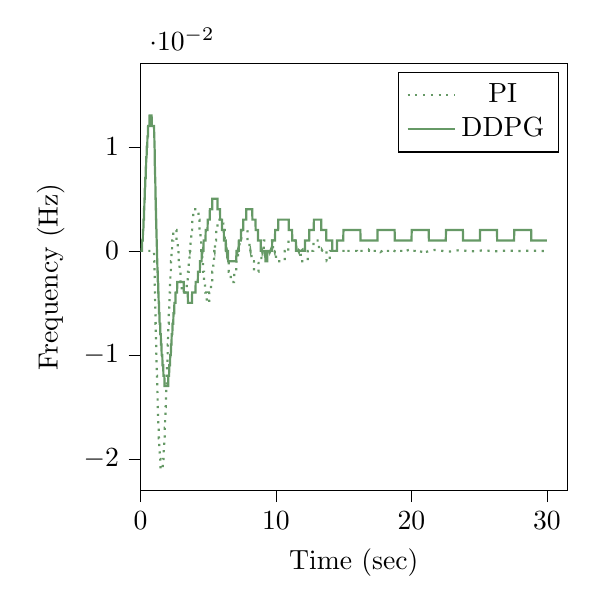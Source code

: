 % This file was created by tikzplotlib v0.9.1.
\begin{tikzpicture}

\definecolor{color0}{rgb}{0.122,0.467,0.706}
\definecolor{color1}{rgb}{1,0.498,0.055}

\pgfplotsset{scaled y ticks=false}

\begin{axis}[
compat=newest,
tick align=outside,
tick pos=left,
x grid style={white!69.02!black},
xmin=0, xmax=31.5,
xtick style={color=black},
y grid style={white!69.02!black},
ymin=-0.023, ymax=0.018,
ytick style={color=black},
%yticklabel style={
%        /pgf/number format/.cd,
%        	fixed,
%        	fixed zerofill,
%         	precision=3,
%        /tikz/.cd
%},
scaled y ticks=true,
scaled y ticks=base 10:2,
width=7cm,
height=7cm,
xlabel=Time (sec),
ylabel=Frequency (Hz)
]
\addplot [thick, green!20!gray, dotted]
table {%
0 0
0.01 0
0.02 0
0.03 0
0.04 0
0.05 0
0.06 0
0.07 0
0.08 0
0.09 0
0.1 0
0.11 0
0.12 0
0.13 0
0.14 0
0.15 0
0.16 0
0.17 0
0.18 0
0.19 0
0.2 0
0.21 0
0.22 0
0.23 0
0.24 0
0.25 0
0.26 0
0.27 0
0.28 0
0.29 0
0.3 0
0.31 0
0.32 0
0.33 0
0.34 0
0.35 0
0.36 0
0.37 0
0.38 0
0.39 0
0.4 0
0.41 0
0.42 0
0.43 0
0.44 0
0.45 0
0.46 0
0.47 0
0.48 0
0.49 0
0.5 0
0.51 0
0.52 0
0.53 0
0.54 0
0.55 0
0.56 0
0.57 0
0.58 0
0.59 0
0.6 0
0.61 0
0.62 0
0.63 0
0.64 0
0.65 0
0.66 0
0.67 0
0.68 0
0.69 0
0.7 0
0.71 0
0.72 0
0.73 0
0.74 0
0.75 0
0.76 0
0.77 0
0.78 0
0.79 0
0.8 0
0.81 0
0.82 0
0.83 0
0.84 0
0.85 0
0.86 0
0.87 0
0.88 0
0.89 0
0.9 0
0.91 0
0.92 0
0.93 0
0.94 0
0.95 0
0.96 0
0.97 0
0.98 0
0.99 0
1 -6.208e-10
1.01 -0.001
1.02 -0.001
1.03 -0.002
1.04 -0.002
1.05 -0.003
1.06 -0.004
1.07 -0.004
1.08 -0.005
1.09 -0.005
1.1 -0.006
1.11 -0.007
1.12 -0.007
1.13 -0.008
1.14 -0.008
1.15 -0.009
1.16 -0.009
1.17 -0.01
1.18 -0.01
1.19 -0.011
1.2 -0.011
1.21 -0.012
1.22 -0.012
1.23 -0.013
1.24 -0.013
1.25 -0.014
1.26 -0.014
1.27 -0.015
1.28 -0.015
1.29 -0.016
1.3 -0.016
1.31 -0.016
1.32 -0.017
1.33 -0.017
1.34 -0.017
1.35 -0.018
1.36 -0.018
1.37 -0.018
1.38 -0.019
1.39 -0.019
1.4 -0.019
1.41 -0.019
1.42 -0.02
1.43 -0.02
1.44 -0.02
1.45 -0.02
1.46 -0.02
1.47 -0.021
1.48 -0.021
1.49 -0.021
1.5 -0.021
1.51 -0.021
1.52 -0.021
1.53 -0.021
1.54 -0.021
1.55 -0.021
1.56 -0.021
1.57 -0.021
1.58 -0.021
1.59 -0.021
1.6 -0.021
1.61 -0.021
1.62 -0.021
1.63 -0.021
1.64 -0.021
1.65 -0.02
1.66 -0.02
1.67 -0.02
1.68 -0.02
1.69 -0.02
1.7 -0.02
1.71 -0.019
1.72 -0.019
1.73 -0.019
1.74 -0.019
1.75 -0.018
1.76 -0.018
1.77 -0.018
1.78 -0.018
1.79 -0.017
1.8 -0.017
1.81 -0.017
1.82 -0.016
1.83 -0.016
1.84 -0.016
1.85 -0.015
1.86 -0.015
1.87 -0.015
1.88 -0.014
1.89 -0.014
1.9 -0.014
1.91 -0.013
1.92 -0.013
1.93 -0.012
1.94 -0.012
1.95 -0.012
1.96 -0.011
1.97 -0.011
1.98 -0.011
1.99 -0.01
2 -0.01
2.01 -0.009
2.02 -0.009
2.03 -0.009
2.04 -0.008
2.05 -0.008
2.06 -0.007
2.07 -0.007
2.08 -0.007
2.09 -0.006
2.1 -0.006
2.11 -0.006
2.12 -0.005
2.13 -0.005
2.14 -0.005
2.15 -0.004
2.16 -0.004
2.17 -0.004
2.18 -0.003
2.19 -0.003
2.2 -0.003
2.21 -0.002
2.22 -0.002
2.23 -0.002
2.24 -0.002
2.25 -0.001
2.26 -0.001
2.27 -0.001
2.28 -0.001
2.29 -0.0
2.3 -0.0
2.31 -3.707e-05
2.32 0.0
2.33 0.0
2.34 0.001
2.35 0.001
2.36 0.001
2.37 0.001
2.38 0.001
2.39 0.001
2.4 0.001
2.41 0.001
2.42 0.002
2.43 0.002
2.44 0.002
2.45 0.002
2.46 0.002
2.47 0.002
2.48 0.002
2.49 0.002
2.5 0.002
2.51 0.002
2.52 0.002
2.53 0.002
2.54 0.002
2.55 0.002
2.56 0.002
2.57 0.002
2.58 0.002
2.59 0.002
2.6 0.002
2.61 0.002
2.62 0.002
2.63 0.002
2.64 0.002
2.65 0.002
2.66 0.001
2.67 0.001
2.68 0.001
2.69 0.001
2.7 0.001
2.71 0.001
2.72 0.001
2.73 0.001
2.74 0.001
2.75 0.0
2.76 0.0
2.77 0.0
2.78 1.384e-05
2.79 -0.0
2.8 -0.0
2.81 -0.0
2.82 -0.001
2.83 -0.001
2.84 -0.001
2.85 -0.001
2.86 -0.001
2.87 -0.001
2.88 -0.001
2.89 -0.002
2.9 -0.002
2.91 -0.002
2.92 -0.002
2.93 -0.002
2.94 -0.002
2.95 -0.002
2.96 -0.003
2.97 -0.003
2.98 -0.003
2.99 -0.003
3.0 -0.003
3.01 -0.003
3.02 -0.003
3.03 -0.003
3.04 -0.003
3.05 -0.004
3.06 -0.004
3.07 -0.004
3.08 -0.004
3.09 -0.004
3.1 -0.004
3.11 -0.004
3.12 -0.004
3.13 -0.004
3.14 -0.004
3.15 -0.004
3.16 -0.004
3.17 -0.004
3.18 -0.004
3.19 -0.004
3.2 -0.004
3.21 -0.004
3.22 -0.004
3.23 -0.004
3.24 -0.004
3.25 -0.004
3.26 -0.004
3.27 -0.004
3.28 -0.004
3.29 -0.004
3.3 -0.004
3.31 -0.004
3.32 -0.004
3.33 -0.004
3.34 -0.004
3.35 -0.004
3.36 -0.004
3.37 -0.004
3.38 -0.004
3.39 -0.004
3.4 -0.004
3.41 -0.003
3.42 -0.003
3.43 -0.003
3.44 -0.003
3.45 -0.003
3.46 -0.003
3.47 -0.003
3.48 -0.003
3.49 -0.003
3.5 -0.002
3.51 -0.002
3.52 -0.002
3.53 -0.002
3.54 -0.002
3.55 -0.002
3.56 -0.002
3.57 -0.001
3.58 -0.001
3.59 -0.001
3.6 -0.001
3.61 -0.001
3.62 -0.001
3.63 -0.0
3.64 -0.0
3.65 -5.328e-05
3.66 0.0
3.67 0.0
3.68 0.0
3.69 0.001
3.7 0.001
3.71 0.001
3.72 0.001
3.73 0.001
3.74 0.001
3.75 0.002
3.76 0.002
3.77 0.002
3.78 0.002
3.79 0.002
3.8 0.002
3.81 0.002
3.82 0.003
3.83 0.003
3.84 0.003
3.85 0.003
3.86 0.003
3.87 0.003
3.88 0.003
3.89 0.003
3.9 0.004
3.91 0.004
3.92 0.004
3.93 0.004
3.94 0.004
3.95 0.004
3.96 0.004
3.97 0.004
3.98 0.004
3.99 0.004
4.0 0.004
4.01 0.004
4.02 0.004
4.03 0.004
4.04 0.004
4.05 0.004
4.06 0.004
4.07 0.004
4.08 0.004
4.09 0.004
4.1 0.004
4.11 0.004
4.12 0.004
4.13 0.004
4.14 0.004
4.15 0.004
4.16 0.004
4.17 0.004
4.18 0.004
4.19 0.004
4.2 0.004
4.21 0.004
4.22 0.004
4.23 0.004
4.24 0.004
4.25 0.004
4.26 0.004
4.27 0.004
4.28 0.003
4.29 0.003
4.3 0.003
4.31 0.003
4.32 0.003
4.33 0.003
4.34 0.003
4.35 0.003
4.36 0.002
4.37 0.002
4.38 0.002
4.39 0.002
4.4 0.002
4.41 0.002
4.42 0.002
4.43 0.001
4.44 0.001
4.45 0.001
4.46 0.001
4.47 0.001
4.48 0.001
4.49 0.0
4.5 0.0
4.51 0.0
4.52 7.015e-06
4.53 -0.0
4.54 -0.0
4.55 -0.0
4.56 -0.001
4.57 -0.001
4.58 -0.001
4.59 -0.001
4.6 -0.001
4.61 -0.001
4.62 -0.002
4.63 -0.002
4.64 -0.002
4.65 -0.002
4.66 -0.002
4.67 -0.002
4.68 -0.002
4.69 -0.003
4.7 -0.003
4.71 -0.003
4.72 -0.003
4.73 -0.003
4.74 -0.003
4.75 -0.003
4.76 -0.003
4.77 -0.004
4.78 -0.004
4.79 -0.004
4.8 -0.004
4.81 -0.004
4.82 -0.004
4.83 -0.004
4.84 -0.004
4.85 -0.004
4.86 -0.004
4.87 -0.004
4.88 -0.004
4.89 -0.004
4.9 -0.005
4.91 -0.005
4.92 -0.005
4.93 -0.005
4.94 -0.005
4.95 -0.005
4.96 -0.005
4.97 -0.005
4.98 -0.005
4.99 -0.005
5.0 -0.005
5.01 -0.005
5.02 -0.005
5.03 -0.005
5.04 -0.005
5.05 -0.005
5.06 -0.005
5.07 -0.005
5.08 -0.004
5.09 -0.004
5.1 -0.004
5.11 -0.004
5.12 -0.004
5.13 -0.004
5.14 -0.004
5.15 -0.004
5.16 -0.004
5.17 -0.004
5.18 -0.004
5.19 -0.004
5.2 -0.004
5.21 -0.003
5.22 -0.003
5.23 -0.003
5.24 -0.003
5.25 -0.003
5.26 -0.003
5.27 -0.003
5.28 -0.003
5.29 -0.003
5.3 -0.002
5.31 -0.002
5.32 -0.002
5.33 -0.002
5.34 -0.002
5.35 -0.002
5.36 -0.002
5.37 -0.001
5.38 -0.001
5.39 -0.001
5.4 -0.001
5.41 -0.001
5.42 -0.001
5.43 -0.001
5.44 -0.0
5.45 -0.0
5.46 -0.0
5.47 -5.043e-05
5.48 8.93e-05
5.49 0.0
5.5 0.0
5.51 0.001
5.52 0.001
5.53 0.001
5.54 0.001
5.55 0.001
5.56 0.001
5.57 0.001
5.58 0.001
5.59 0.002
5.6 0.002
5.61 0.002
5.62 0.002
5.63 0.002
5.64 0.002
5.65 0.002
5.66 0.002
5.67 0.002
5.68 0.002
5.69 0.003
5.7 0.003
5.71 0.003
5.72 0.003
5.73 0.003
5.74 0.003
5.75 0.003
5.76 0.003
5.77 0.003
5.78 0.003
5.79 0.003
5.8 0.003
5.81 0.003
5.82 0.003
5.83 0.003
5.84 0.003
5.85 0.003
5.86 0.003
5.87 0.003
5.88 0.003
5.89 0.003
5.9 0.003
5.91 0.003
5.92 0.003
5.93 0.003
5.94 0.003
5.95 0.003
5.96 0.003
5.97 0.003
5.98 0.003
5.99 0.003
6.0 0.003
6.01 0.003
6.02 0.003
6.03 0.003
6.04 0.003
6.05 0.003
6.06 0.003
6.07 0.003
6.08 0.003
6.09 0.003
6.1 0.003
6.11 0.003
6.12 0.002
6.13 0.002
6.14 0.002
6.15 0.002
6.16 0.002
6.17 0.002
6.18 0.002
6.19 0.002
6.2 0.002
6.21 0.002
6.22 0.002
6.23 0.001
6.24 0.001
6.25 0.001
6.26 0.001
6.27 0.001
6.28 0.001
6.29 0.001
6.3 0.001
6.31 0.001
6.32 0.0
6.33 0.0
6.34 0.0
6.35 0.0
6.36 2.345e-05
6.37 -8.624e-05
6.38 -0.0
6.39 -0.0
6.4 -0.0
6.41 -0.001
6.42 -0.001
6.43 -0.001
6.44 -0.001
6.45 -0.001
6.46 -0.001
6.47 -0.001
6.48 -0.001
6.49 -0.001
6.5 -0.001
6.51 -0.001
6.52 -0.002
6.53 -0.002
6.54 -0.002
6.55 -0.002
6.56 -0.002
6.57 -0.002
6.58 -0.002
6.59 -0.002
6.6 -0.002
6.61 -0.002
6.62 -0.002
6.63 -0.002
6.64 -0.002
6.65 -0.002
6.66 -0.003
6.67 -0.003
6.68 -0.003
6.69 -0.003
6.7 -0.003
6.71 -0.003
6.72 -0.003
6.73 -0.003
6.74 -0.003
6.75 -0.003
6.76 -0.003
6.77 -0.003
6.78 -0.003
6.79 -0.003
6.8 -0.003
6.81 -0.003
6.82 -0.003
6.83 -0.003
6.84 -0.003
6.85 -0.003
6.86 -0.003
6.87 -0.003
6.88 -0.003
6.89 -0.003
6.9 -0.003
6.91 -0.003
6.92 -0.002
6.93 -0.002
6.94 -0.002
6.95 -0.002
6.96 -0.002
6.97 -0.002
6.98 -0.002
6.99 -0.002
7.0 -0.002
7.01 -0.002
7.02 -0.002
7.03 -0.002
7.04 -0.002
7.05 -0.002
7.06 -0.002
7.07 -0.002
7.08 -0.001
7.09 -0.001
7.1 -0.001
7.11 -0.001
7.12 -0.001
7.13 -0.001
7.14 -0.001
7.15 -0.001
7.16 -0.001
7.17 -0.001
7.18 -0.001
7.19 -0.001
7.2 -0.0
7.21 -0.0
7.22 -0.0
7.23 -0.0
7.24 -9.329e-05
7.25 -6.107e-06
7.26 8.06e-05
7.27 0.0
7.28 0.0
7.29 0.0
7.3 0.0
7.31 0.001
7.32 0.001
7.33 0.001
7.34 0.001
7.35 0.001
7.36 0.001
7.37 0.001
7.38 0.001
7.39 0.001
7.4 0.001
7.41 0.001
7.42 0.001
7.43 0.001
7.44 0.001
7.45 0.002
7.46 0.002
7.47 0.002
7.48 0.002
7.49 0.002
7.5 0.002
7.51 0.002
7.52 0.002
7.53 0.002
7.54 0.002
7.55 0.002
7.56 0.002
7.57 0.002
7.58 0.002
7.59 0.002
7.6 0.002
7.61 0.002
7.62 0.002
7.63 0.002
7.64 0.002
7.65 0.002
7.66 0.002
7.67 0.002
7.68 0.002
7.69 0.002
7.7 0.002
7.71 0.002
7.72 0.002
7.73 0.002
7.74 0.002
7.75 0.002
7.76 0.002
7.77 0.002
7.78 0.002
7.79 0.002
7.8 0.002
7.81 0.002
7.82 0.002
7.83 0.002
7.84 0.002
7.85 0.002
7.86 0.002
7.87 0.002
7.88 0.002
7.89 0.002
7.9 0.001
7.91 0.001
7.92 0.001
7.93 0.001
7.94 0.001
7.95 0.001
7.96 0.001
7.97 0.001
7.98 0.001
7.99 0.001
8.0 0.001
8.01 0.001
8.02 0.001
8.03 0.001
8.04 0.001
8.05 0.0
8.06 0.0
8.07 0.0
8.08 0.0
8.09 0.0
8.1 0.0
8.11 7.139e-05
8.12 6.599e-07
8.13 -6.978e-05
8.14 -0.0
8.15 -0.0
8.16 -0.0
8.17 -0.0
8.18 -0.0
8.19 -0.0
8.2 -0.001
8.21 -0.001
8.22 -0.001
8.23 -0.001
8.24 -0.001
8.25 -0.001
8.26 -0.001
8.27 -0.001
8.28 -0.001
8.29 -0.001
8.3 -0.001
8.31 -0.001
8.32 -0.001
8.33 -0.001
8.34 -0.001
8.35 -0.001
8.36 -0.001
8.37 -0.001
8.38 -0.002
8.39 -0.002
8.4 -0.002
8.41 -0.002
8.42 -0.002
8.43 -0.002
8.44 -0.002
8.45 -0.002
8.46 -0.002
8.47 -0.002
8.48 -0.002
8.49 -0.002
8.5 -0.002
8.51 -0.002
8.52 -0.002
8.53 -0.002
8.54 -0.002
8.55 -0.002
8.56 -0.002
8.57 -0.002
8.58 -0.002
8.59 -0.002
8.6 -0.002
8.61 -0.002
8.62 -0.002
8.63 -0.002
8.64 -0.002
8.65 -0.002
8.66 -0.002
8.67 -0.002
8.68 -0.002
8.69 -0.002
8.7 -0.002
8.71 -0.002
8.72 -0.001
8.73 -0.001
8.74 -0.001
8.75 -0.001
8.76 -0.001
8.77 -0.001
8.78 -0.001
8.79 -0.001
8.8 -0.001
8.81 -0.001
8.82 -0.001
8.83 -0.001
8.84 -0.001
8.85 -0.001
8.86 -0.001
8.87 -0.001
8.88 -0.001
8.89 -0.001
8.9 -0.001
8.91 -0.001
8.92 -0.001
8.93 -0.0
8.94 -0.0
8.95 -0.0
8.96 -0.0
8.97 -0.0
8.98 -0.0
8.99 -9.14e-05
9.0 -3.283e-05
9.01 2.552e-05
9.02 8.358e-05
9.03 0.0
9.04 0.0
9.05 0.0
9.06 0.0
9.07 0.0
9.08 0.0
9.09 0.0
9.1 0.001
9.11 0.001
9.12 0.001
9.13 0.001
9.14 0.001
9.15 0.001
9.16 0.001
9.17 0.001
9.18 0.001
9.19 0.001
9.2 0.001
9.21 0.001
9.22 0.001
9.23 0.001
9.24 0.001
9.25 0.001
9.26 0.001
9.27 0.001
9.28 0.001
9.29 0.001
9.3 0.001
9.31 0.001
9.32 0.001
9.33 0.001
9.34 0.001
9.35 0.001
9.36 0.001
9.37 0.001
9.38 0.001
9.39 0.001
9.4 0.001
9.41 0.001
9.42 0.001
9.43 0.001
9.44 0.001
9.45 0.001
9.46 0.001
9.47 0.001
9.48 0.001
9.49 0.001
9.5 0.001
9.51 0.001
9.52 0.001
9.53 0.001
9.54 0.001
9.55 0.001
9.56 0.001
9.57 0.001
9.58 0.001
9.59 0.001
9.6 0.001
9.61 0.001
9.62 0.001
9.63 0.001
9.64 0.001
9.65 0.001
9.66 0.001
9.67 0.001
9.68 0.001
9.69 0.001
9.7 0.001
9.71 0.001
9.72 0.001
9.73 0.001
9.74 0.001
9.75 0.001
9.76 0.001
9.77 0.001
9.78 0.001
9.79 0.0
9.8 0.0
9.81 0.0
9.82 0.0
9.83 0.0
9.84 0.0
9.85 0.0
9.86 0.0
9.87 9.208e-05
9.88 4.385e-05
9.89 -4.223e-06
9.9 -5.209e-05
9.91 -9.968e-05
9.92 -0.0
9.93 -0.0
9.94 -0.0
9.95 -0.0
9.96 -0.0
9.97 -0.0
9.98 -0.0
9.99 -0.0
10.0 -0.001
10.01 -0.001
10.02 -0.001
10.03 -0.001
10.04 -0.001
10.05 -0.001
10.06 -0.001
10.07 -0.001
10.08 -0.001
10.09 -0.001
10.1 -0.001
10.11 -0.001
10.12 -0.001
10.13 -0.001
10.14 -0.001
10.15 -0.001
10.16 -0.001
10.17 -0.001
10.18 -0.001
10.19 -0.001
10.2 -0.001
10.21 -0.001
10.22 -0.001
10.23 -0.001
10.24 -0.001
10.25 -0.001
10.26 -0.001
10.27 -0.001
10.28 -0.001
10.29 -0.001
10.3 -0.001
10.31 -0.001
10.32 -0.001
10.33 -0.001
10.34 -0.001
10.35 -0.001
10.36 -0.001
10.37 -0.001
10.38 -0.001
10.39 -0.001
10.4 -0.001
10.41 -0.001
10.42 -0.001
10.43 -0.001
10.44 -0.001
10.45 -0.001
10.46 -0.001
10.47 -0.001
10.48 -0.001
10.49 -0.001
10.5 -0.001
10.51 -0.001
10.52 -0.001
10.53 -0.001
10.54 -0.001
10.55 -0.001
10.56 -0.001
10.57 -0.001
10.58 -0.001
10.59 -0.001
10.6 -0.001
10.61 -0.001
10.62 -0.001
10.63 -0.001
10.64 -0.001
10.65 -0.0
10.66 -0.0
10.67 -0.0
10.68 -0.0
10.69 -0.0
10.7 -0.0
10.71 -0.0
10.72 -0.0
10.73 -0.0
10.74 -0.0
10.75 -0.0
10.76 -6.659e-05
10.77 -2.711e-05
10.78 1.221e-05
10.79 5.134e-05
10.8 9.022e-05
10.81 0.0
10.82 0.0
10.83 0.0
10.84 0.0
10.85 0.0
10.86 0.0
10.87 0.0
10.88 0.0
10.89 0.0
10.9 0.0
10.91 0.0
10.92 0.001
10.93 0.001
10.94 0.001
10.95 0.001
10.96 0.001
10.97 0.001
10.98 0.001
10.99 0.001
11.0 0.001
11.01 0.001
11.02 0.001
11.03 0.001
11.04 0.001
11.05 0.001
11.06 0.001
11.07 0.001
11.08 0.001
11.09 0.001
11.1 0.001
11.11 0.001
11.12 0.001
11.13 0.001
11.14 0.001
11.15 0.001
11.16 0.001
11.17 0.001
11.18 0.001
11.19 0.001
11.2 0.001
11.21 0.001
11.22 0.001
11.23 0.001
11.24 0.001
11.25 0.001
11.26 0.001
11.27 0.001
11.28 0.001
11.29 0.001
11.3 0.001
11.31 0.001
11.32 0.001
11.33 0.001
11.34 0.001
11.35 0.001
11.36 0.001
11.37 0.001
11.38 0.001
11.39 0.001
11.4 0.001
11.41 0.001
11.42 0.001
11.43 0.001
11.44 0.001
11.45 0.001
11.46 0.001
11.47 0.001
11.48 0.001
11.49 0.001
11.5 0.001
11.51 0.0
11.52 0.0
11.53 0.0
11.54 0.0
11.55 0.0
11.56 0.0
11.57 0.0
11.58 0.0
11.59 0.0
11.6 0.0
11.61 0.0
11.62 0.0
11.63 9.98e-05
11.64 6.75e-05
11.65 3.527e-05
11.66 3.136e-06
11.67 -2.885e-05
11.68 -6.066e-05
11.69 -9.224e-05
11.7 -0.0
11.71 -0.0
11.72 -0.0
11.73 -0.0
11.74 -0.0
11.75 -0.0
11.76 -0.0
11.77 -0.0
11.78 -0.0
11.79 -0.0
11.8 -0.0
11.81 -0.0
11.82 -0.0
11.83 -0.0
11.84 -0.001
11.85 -0.001
11.86 -0.001
11.87 -0.001
11.88 -0.001
11.89 -0.001
11.9 -0.001
11.91 -0.001
11.92 -0.001
11.93 -0.001
11.94 -0.001
11.95 -0.001
11.96 -0.001
11.97 -0.001
11.98 -0.001
11.99 -0.001
12.0 -0.001
12.01 -0.001
12.02 -0.001
12.03 -0.001
12.04 -0.001
12.05 -0.001
12.06 -0.001
12.07 -0.001
12.08 -0.001
12.09 -0.001
12.1 -0.001
12.11 -0.001
12.12 -0.001
12.13 -0.001
12.14 -0.001
12.15 -0.001
12.16 -0.001
12.17 -0.001
12.18 -0.001
12.19 -0.001
12.2 -0.001
12.21 -0.001
12.22 -0.001
12.23 -0.001
12.24 -0.001
12.25 -0.001
12.26 -0.001
12.27 -0.001
12.28 -0.001
12.29 -0.001
12.3 -0.001
12.31 -0.001
12.32 -0.001
12.33 -0.001
12.34 -0.001
12.35 -0.0
12.36 -0.0
12.37 -0.0
12.38 -0.0
12.39 -0.0
12.4 -0.0
12.41 -0.0
12.42 -0.0
12.43 -0.0
12.44 -0.0
12.45 -0.0
12.46 -0.0
12.47 -0.0
12.48 -0.0
12.49 -0.0
12.5 -0.0
12.51 -9.409e-05
12.52 -6.771e-05
12.53 -4.136e-05
12.54 -1.508e-05
12.55 1.11e-05
12.56 3.714e-05
12.57 6.301e-05
12.58 8.869e-05
12.59 0.0
12.6 0.0
12.61 0.0
12.62 0.0
12.63 0.0
12.64 0.0
12.65 0.0
12.66 0.0
12.67 0.0
12.68 0.0
12.69 0.0
12.7 0.0
12.71 0.0
12.72 0.0
12.73 0.0
12.74 0.0
12.75 0.0
12.76 0.0
12.77 0.001
12.78 0.001
12.79 0.001
12.8 0.001
12.81 0.001
12.82 0.001
12.83 0.001
12.84 0.001
12.85 0.001
12.86 0.001
12.87 0.001
12.88 0.001
12.89 0.001
12.9 0.001
12.91 0.001
12.92 0.001
12.93 0.001
12.94 0.001
12.95 0.001
12.96 0.001
12.97 0.001
12.98 0.001
12.99 0.001
13.0 0.001
13.01 0.001
13.02 0.001
13.03 0.001
13.04 0.001
13.05 0.001
13.06 0.001
13.07 0.001
13.08 0.001
13.09 0.001
13.1 0.001
13.11 0.001
13.12 0.001
13.13 0.001
13.14 0.001
13.15 0.001
13.16 0.001
13.17 0.001
13.18 0.0
13.19 0.0
13.2 0.0
13.21 0.0
13.22 0.0
13.23 0.0
13.24 0.0
13.25 0.0
13.26 0.0
13.27 0.0
13.28 0.0
13.29 0.0
13.3 0.0
13.31 0.0
13.32 0.0
13.33 0.0
13.34 0.0
13.35 0.0
13.36 0.0
13.37 0.0
13.38 0.0
13.39 8.541e-05
13.4 6.385e-05
13.41 4.232e-05
13.42 2.083e-05
13.43 -5.895e-07
13.44 -2.191e-05
13.45 -4.311e-05
13.46 -6.415e-05
13.47 -8.502e-05
13.48 -0.0
13.49 -0.0
13.5 -0.0
13.51 -0.0
13.52 -0.0
13.53 -0.0
13.54 -0.0
13.55 -0.0
13.56 -0.0
13.57 -0.0
13.58 -0.0
13.59 -0.0
13.6 -0.0
13.61 -0.0
13.62 -0.0
13.63 -0.0
13.64 -0.0
13.65 -0.0
13.66 -0.0
13.67 -0.0
13.68 -0.0
13.69 -0.0
13.7 -0.0
13.71 -0.0
13.72 -0.0
13.73 -0.0
13.74 -0.001
13.75 -0.001
13.76 -0.001
13.77 -0.001
13.78 -0.001
13.79 -0.001
13.8 -0.001
13.81 -0.001
13.82 -0.001
13.83 -0.001
13.84 -0.001
13.85 -0.001
13.86 -0.001
13.87 -0.001
13.88 -0.001
13.89 -0.001
13.9 -0.001
13.91 -0.001
13.92 -0.001
13.93 -0.001
13.94 -0.001
13.95 -0.001
13.96 -0.001
13.97 -0.001
13.98 -0.0
13.99 -0.0
14.0 -0.0
14.01 -0.0
14.02 -0.0
14.03 -0.0
14.04 -0.0
14.05 -0.0
14.06 -0.0
14.07 -0.0
14.08 -0.0
14.09 -0.0
14.1 -0.0
14.11 -0.0
14.12 -0.0
14.13 -0.0
14.14 -0.0
14.15 -0.0
14.16 -0.0
14.17 -0.0
14.18 -0.0
14.19 -0.0
14.2 -0.0
14.21 -0.0
14.22 -0.0
14.23 -0.0
14.24 -0.0
14.25 -0.0
14.26 -9.573e-05
14.27 -7.814e-05
14.28 -6.053e-05
14.29 -4.292e-05
14.3 -2.534e-05
14.31 -7.806e-06
14.32 9.657e-06
14.33 2.703e-05
14.34 4.429e-05
14.35 6.141e-05
14.36 7.838e-05
14.37 9.517e-05
14.38 0.0
14.39 0.0
14.4 0.0
14.41 0.0
14.42 0.0
14.43 0.0
14.44 0.0
14.45 0.0
14.46 0.0
14.47 0.0
14.48 0.0
14.49 0.0
14.5 0.0
14.51 0.0
14.52 0.0
14.53 0.0
14.54 0.0
14.55 0.0
14.56 0.0
14.57 0.0
14.58 0.0
14.59 0.0
14.6 0.0
14.61 0.0
14.62 0.0
14.63 0.0
14.64 0.0
14.65 0.0
14.66 0.0
14.67 0.0
14.68 0.0
14.69 0.0
14.7 0.0
14.71 0.0
14.72 0.0
14.73 0.0
14.74 0.0
14.75 0.0
14.76 0.0
14.77 0.0
14.78 0.0
14.79 0.0
14.8 0.0
14.81 0.0
14.82 0.0
14.83 0.0
14.84 0.0
14.85 0.0
14.86 0.0
14.87 0.0
14.88 0.0
14.89 0.0
14.9 0.0
14.91 0.0
14.92 0.0
14.93 0.0
14.94 0.0
14.95 0.0
14.96 0.0
14.97 0.0
14.98 0.0
14.99 0.0
15.0 0.0
15.01 0.0
15.02 0.0
15.03 0.0
15.04 0.0
15.05 0.0
15.06 0.0
15.07 0.0
15.08 0.0
15.09 0.0
15.1 0.0
15.11 0.0
15.12 0.0
15.13 9.912e-05
15.14 8.481e-05
15.15 7.045e-05
15.16 5.608e-05
15.17 4.169e-05
15.18 2.732e-05
15.19 1.298e-05
15.2 -1.305e-06
15.21 -1.553e-05
15.22 -2.967e-05
15.23 -4.37e-05
15.24 -5.762e-05
15.25 -7.14e-05
15.26 -8.503e-05
15.27 -9.848e-05
15.28 -0.0
15.29 -0.0
15.3 -0.0
15.31 -0.0
15.32 -0.0
15.33 -0.0
15.34 -0.0
15.35 -0.0
15.36 -0.0
15.37 -0.0
15.38 -0.0
15.39 -0.0
15.4 -0.0
15.41 -0.0
15.42 -0.0
15.43 -0.0
15.44 -0.0
15.45 -0.0
15.46 -0.0
15.47 -0.0
15.48 -0.0
15.49 -0.0
15.5 -0.0
15.51 -0.0
15.52 -0.0
15.53 -0.0
15.54 -0.0
15.55 -0.0
15.56 -0.0
15.57 -0.0
15.58 -0.0
15.59 -0.0
15.6 -0.0
15.61 -0.0
15.62 -0.0
15.63 -0.0
15.64 -0.0
15.65 -0.0
15.66 -0.0
15.67 -0.0
15.68 -0.0
15.69 -0.0
15.7 -0.0
15.71 -0.0
15.72 -0.0
15.73 -0.0
15.74 -0.0
15.75 -0.0
15.76 -0.0
15.77 -0.0
15.78 -0.0
15.79 -0.0
15.8 -0.0
15.81 -0.0
15.82 -0.0
15.83 -0.0
15.84 -0.0
15.85 -0.0
15.86 -0.0
15.87 -0.0
15.88 -0.0
15.89 -0.0
15.9 -0.0
15.91 -0.0
15.92 -0.0
15.93 -0.0
15.94 -0.0
15.95 -0.0
15.96 -0.0
15.97 -0.0
15.98 -0.0
15.99 -0.0
16.0 -9.808e-05
16.01 -8.648e-05
16.02 -7.481e-05
16.03 -6.311e-05
16.04 -5.138e-05
16.05 -3.964e-05
16.06 -2.791e-05
16.07 -1.619e-05
16.08 -4.504e-06
16.09 7.132e-06
16.1 1.871e-05
16.11 3.02e-05
16.12 4.161e-05
16.13 5.291e-05
16.14 6.409e-05
16.15 7.514e-05
16.16 8.605e-05
16.17 9.679e-05
16.18 0.0
16.19 0.0
16.2 0.0
16.21 0.0
16.22 0.0
16.23 0.0
16.24 0.0
16.25 0.0
16.26 0.0
16.27 0.0
16.28 0.0
16.29 0.0
16.3 0.0
16.31 0.0
16.32 0.0
16.33 0.0
16.34 0.0
16.35 0.0
16.36 0.0
16.37 0.0
16.38 0.0
16.39 0.0
16.4 0.0
16.41 0.0
16.42 0.0
16.43 0.0
16.44 0.0
16.45 0.0
16.46 0.0
16.47 0.0
16.48 0.0
16.49 0.0
16.5 0.0
16.51 0.0
16.52 0.0
16.53 0.0
16.54 0.0
16.55 0.0
16.56 0.0
16.57 0.0
16.58 0.0
16.59 0.0
16.6 0.0
16.61 0.0
16.62 0.0
16.63 0.0
16.64 0.0
16.65 0.0
16.66 0.0
16.67 0.0
16.68 0.0
16.69 0.0
16.7 0.0
16.71 0.0
16.72 0.0
16.73 0.0
16.74 0.0
16.75 0.0
16.76 0.0
16.77 0.0
16.78 0.0
16.79 0.0
16.8 0.0
16.81 0.0
16.82 0.0
16.83 0.0
16.84 0.0
16.85 0.0
16.86 0.0
16.87 9.379e-05
16.88 8.441e-05
16.89 7.497e-05
16.9 6.548e-05
16.91 5.594e-05
16.92 4.638e-05
16.93 3.681e-05
16.94 2.723e-05
16.95 1.766e-05
16.96 8.114e-06
16.97 -1.399e-06
16.98 -1.087e-05
16.99 -2.028e-05
17.0 -2.962e-05
17.01 -3.888e-05
17.02 -4.805e-05
17.03 -5.712e-05
17.04 -6.607e-05
17.05 -7.49e-05
17.06 -8.359e-05
17.07 -9.214e-05
17.08 -0.0
17.09 -0.0
17.1 -0.0
17.11 -0.0
17.12 -0.0
17.13 -0.0
17.14 -0.0
17.15 -0.0
17.16 -0.0
17.17 -0.0
17.18 -0.0
17.19 -0.0
17.2 -0.0
17.21 -0.0
17.22 -0.0
17.23 -0.0
17.24 -0.0
17.25 -0.0
17.26 -0.0
17.27 -0.0
17.28 -0.0
17.29 -0.0
17.3 -0.0
17.31 -0.0
17.32 -0.0
17.33 -0.0
17.34 -0.0
17.35 -0.0
17.36 -0.0
17.37 -0.0
17.38 -0.0
17.39 -0.0
17.4 -0.0
17.41 -0.0
17.42 -0.0
17.43 -0.0
17.44 -0.0
17.45 -0.0
17.46 -0.0
17.47 -0.0
17.48 -0.0
17.49 -0.0
17.5 -0.0
17.51 -0.0
17.52 -0.0
17.53 -0.0
17.54 -0.0
17.55 -0.0
17.56 -0.0
17.57 -0.0
17.58 -0.0
17.59 -0.0
17.6 -0.0
17.61 -0.0
17.62 -0.0
17.63 -0.0
17.64 -0.0
17.65 -0.0
17.66 -0.0
17.67 -0.0
17.68 -0.0
17.69 -0.0
17.7 -0.0
17.71 -0.0
17.72 -0.0
17.73 -9.511e-05
17.74 -8.763e-05
17.75 -8.008e-05
17.76 -7.246e-05
17.77 -6.478e-05
17.78 -5.705e-05
17.79 -4.929e-05
17.8 -4.15e-05
17.81 -3.37e-05
17.82 -2.588e-05
17.83 -1.808e-05
17.84 -1.028e-05
17.85 -2.508e-06
17.86 5.232e-06
17.87 1.293e-05
17.88 2.058e-05
17.89 2.816e-05
17.9 3.567e-05
17.91 4.311e-05
17.92 5.045e-05
17.93 5.77e-05
17.94 6.484e-05
17.95 7.187e-05
17.96 7.878e-05
17.97 8.555e-05
17.98 9.218e-05
17.99 9.867e-05
18 0.0
18.01 0.0
18.02 0.0
18.03 0.0
18.04 0.0
18.05 0.0
18.06 0.0
18.07 0.0
18.08 0.0
18.09 0.0
18.1 0.0
18.11 0.0
18.12 0.0
18.13 0.0
18.14 0.0
18.15 0.0
18.16 0.0
18.17 0.0
18.18 0.0
18.19 0.0
18.2 0.0
18.21 0.0
18.22 0.0
18.23 0.0
18.24 0.0
18.25 0.0
18.26 0.0
18.27 0.0
18.28 0.0
18.29 0.0
18.3 0.0
18.31 0.0
18.32 0.0
18.33 0.0
18.34 0.0
18.35 0.0
18.36 0.0
18.37 0.0
18.38 0.0
18.39 0.0
18.4 0.0
18.41 0.0
18.42 0.0
18.43 0.0
18.44 0.0
18.45 0.0
18.46 0.0
18.47 0.0
18.48 0.0
18.49 0.0
18.5 0.0
18.51 0.0
18.52 0.0
18.53 0.0
18.54 0.0
18.55 0.0
18.56 0.0
18.57 0.0
18.58 9.812e-05
18.59 9.23e-05
18.6 8.639e-05
18.61 8.039e-05
18.62 7.433e-05
18.63 6.82e-05
18.64 6.201e-05
18.65 5.577e-05
18.66 4.948e-05
18.67 4.317e-05
18.68 3.683e-05
18.69 3.047e-05
18.7 2.41e-05
18.71 1.773e-05
18.72 1.137e-05
18.73 5.027e-06
18.74 -1.296e-06
18.75 -7.589e-06
18.76 -1.384e-05
18.77 -2.005e-05
18.78 -2.62e-05
18.79 -3.23e-05
18.8 -3.832e-05
18.81 -4.427e-05
18.82 -5.013e-05
18.83 -5.59e-05
18.84 -6.158e-05
18.85 -6.715e-05
18.86 -7.261e-05
18.87 -7.796e-05
18.88 -8.318e-05
18.89 -8.827e-05
18.9 -9.323e-05
18.91 -9.805e-05
18.92 -0.0
18.93 -0.0
18.94 -0.0
18.95 -0.0
18.96 -0.0
18.97 -0.0
18.98 -0.0
18.99 -0.0
19.0 -0.0
19.01 -0.0
19.02 -0.0
19.03 -0.0
19.04 -0.0
19.05 -0.0
19.06 -0.0
19.07 -0.0
19.08 -0.0
19.09 -0.0
19.1 -0.0
19.11 -0.0
19.12 -0.0
19.13 -0.0
19.14 -0.0
19.15 -0.0
19.16 -0.0
19.17 -0.0
19.18 -0.0
19.19 -0.0
19.2 -0.0
19.21 -0.0
19.22 -0.0
19.23 -0.0
19.24 -0.0
19.25 -0.0
19.26 -0.0
19.27 -0.0
19.28 -0.0
19.29 -0.0
19.3 -0.0
19.31 -0.0
19.32 -0.0
19.33 -0.0
19.34 -0.0
19.35 -0.0
19.36 -0.0
19.37 -0.0
19.38 -0.0
19.39 -0.0
19.4 -0.0
19.41 -0.0
19.42 -0.0
19.43 -9.58e-05
19.44 -9.135e-05
19.45 -8.682e-05
19.46 -8.219e-05
19.47 -7.749e-05
19.48 -7.27e-05
19.49 -6.785e-05
19.5 -6.293e-05
19.51 -5.796e-05
19.52 -5.294e-05
19.53 -4.787e-05
19.54 -4.277e-05
19.55 -3.763e-05
19.56 -3.247e-05
19.57 -2.73e-05
19.58 -2.211e-05
19.59 -1.692e-05
19.6 -1.174e-05
19.61 -6.557e-06
19.62 -1.394e-06
19.63 3.746e-06
19.64 8.858e-06
19.65 1.394e-05
19.66 1.897e-05
19.67 2.396e-05
19.68 2.89e-05
19.69 3.377e-05
19.7 3.858e-05
19.71 4.332e-05
19.72 4.799e-05
19.73 5.257e-05
19.74 5.706e-05
19.75 6.146e-05
19.76 6.577e-05
19.77 6.997e-05
19.78 7.406e-05
19.79 7.804e-05
19.8 8.19e-05
19.81 8.564e-05
19.82 8.926e-05
19.83 9.274e-05
19.84 9.61e-05
19.85 9.931e-05
19.86 0.0
19.87 0.0
19.88 0.0
19.89 0.0
19.9 0.0
19.91 0.0
19.92 0.0
19.93 0.0
19.94 0.0
19.95 0.0
19.96 0.0
19.97 0.0
19.98 0.0
19.99 0.0
20.0 0.0
20.01 0.0
20.02 0.0
20.03 0.0
20.04 0.0
20.05 0.0
20.06 0.0
20.07 0.0
20.08 0.0
20.09 0.0
20.1 0.0
20.11 0.0
20.12 0.0
20.13 0.0
20.14 0.0
20.15 0.0
20.16 0.0
20.17 0.0
20.18 0.0
20.19 0.0
20.2 0.0
20.21 0.0
20.22 0.0
20.23 0.0
20.24 0.0
20.25 9.927e-05
20.26 9.627e-05
20.27 9.316e-05
20.28 8.995e-05
20.29 8.664e-05
20.3 8.323e-05
20.31 7.974e-05
20.32 7.616e-05
20.33 7.25e-05
20.34 6.876e-05
20.35 6.496e-05
20.36 6.109e-05
20.37 5.717e-05
20.38 5.318e-05
20.39 4.916e-05
20.4 4.508e-05
20.41 4.097e-05
20.42 3.683e-05
20.43 3.266e-05
20.44 2.846e-05
20.45 2.425e-05
20.46 2.003e-05
20.47 1.581e-05
20.48 1.158e-05
20.49 7.356e-06
20.5 3.144e-06
20.51 -1.052e-06
20.52 -5.227e-06
20.53 -9.377e-06
20.54 -1.35e-05
20.55 -1.758e-05
20.56 -2.162e-05
20.57 -2.561e-05
20.58 -2.956e-05
20.59 -3.345e-05
20.6 -3.728e-05
20.61 -4.104e-05
20.62 -4.473e-05
20.63 -4.835e-05
20.64 -5.19e-05
20.65 -5.536e-05
20.66 -5.873e-05
20.67 -6.202e-05
20.68 -6.521e-05
20.69 -6.83e-05
20.7 -7.13e-05
20.71 -7.419e-05
20.72 -7.697e-05
20.73 -7.964e-05
20.74 -8.22e-05
20.75 -8.465e-05
20.76 -8.697e-05
20.77 -8.918e-05
20.78 -9.126e-05
20.79 -9.322e-05
20.8 -9.505e-05
20.81 -9.675e-05
20.82 -9.832e-05
20.83 -9.976e-05
20.84 -0.0
20.85 -0.0
20.86 -0.0
20.87 -0.0
20.88 -0.0
20.89 -0.0
20.9 -0.0
20.91 -0.0
20.92 -0.0
20.93 -0.0
20.94 -0.0
20.95 -0.0
20.96 -0.0
20.97 -0.0
20.98 -0.0
20.99 -0.0
21.0 -0.0
21.01 -0.0
21.02 -0.0
21.03 -0.0
21.04 -9.903e-05
21.05 -9.757e-05
21.06 -9.6e-05
21.07 -9.432e-05
21.08 -9.252e-05
21.09 -9.062e-05
21.1 -8.861e-05
21.11 -8.649e-05
21.12 -8.428e-05
21.13 -8.197e-05
21.14 -7.957e-05
21.15 -7.708e-05
21.16 -7.451e-05
21.17 -7.185e-05
21.18 -6.911e-05
21.19 -6.63e-05
21.2 -6.342e-05
21.21 -6.047e-05
21.22 -5.746e-05
21.23 -5.439e-05
21.24 -5.126e-05
21.25 -4.809e-05
21.26 -4.487e-05
21.27 -4.16e-05
21.28 -3.83e-05
21.29 -3.497e-05
21.3 -3.161e-05
21.31 -2.822e-05
21.32 -2.482e-05
21.33 -2.14e-05
21.34 -1.796e-05
21.35 -1.452e-05
21.36 -1.108e-05
21.37 -7.641e-06
21.38 -4.208e-06
21.39 -7.85e-07
21.4 2.623e-06
21.41 6.012e-06
21.42 9.377e-06
21.43 1.272e-05
21.44 1.602e-05
21.45 1.929e-05
21.46 2.252e-05
21.47 2.571e-05
21.48 2.885e-05
21.49 3.194e-05
21.5 3.498e-05
21.51 3.795e-05
21.52 4.087e-05
21.53 4.372e-05
21.54 4.65e-05
21.55 4.921e-05
21.56 5.184e-05
21.57 5.44e-05
21.58 5.688e-05
21.59 5.927e-05
21.6 6.158e-05
21.61 6.38e-05
21.62 6.592e-05
21.63 6.796e-05
21.64 6.99e-05
21.65 7.174e-05
21.66 7.348e-05
21.67 7.513e-05
21.68 7.666e-05
21.69 7.81e-05
21.7 7.943e-05
21.71 8.065e-05
21.72 8.177e-05
21.73 8.278e-05
21.74 8.368e-05
21.75 8.446e-05
21.76 8.514e-05
21.77 8.571e-05
21.78 8.617e-05
21.79 8.651e-05
21.8 8.675e-05
21.81 8.687e-05
21.82 8.689e-05
21.83 8.679e-05
21.84 8.658e-05
21.85 8.627e-05
21.86 8.585e-05
21.87 8.532e-05
21.88 8.469e-05
21.89 8.395e-05
21.9 8.311e-05
21.91 8.217e-05
21.92 8.113e-05
21.93 8.0e-05
21.94 7.876e-05
21.95 7.744e-05
21.96 7.602e-05
21.97 7.451e-05
21.98 7.291e-05
21.99 7.123e-05
22.0 6.947e-05
22.01 6.763e-05
22.02 6.571e-05
22.03 6.372e-05
22.04 6.166e-05
22.05 5.952e-05
22.06 5.733e-05
22.07 5.507e-05
22.08 5.275e-05
22.09 5.038e-05
22.1 4.795e-05
22.11 4.547e-05
22.12 4.295e-05
22.13 4.039e-05
22.14 3.778e-05
22.15 3.514e-05
22.16 3.247e-05
22.17 2.977e-05
22.18 2.705e-05
22.19 2.43e-05
22.2 2.154e-05
22.21 1.876e-05
22.22 1.597e-05
22.23 1.317e-05
22.24 1.037e-05
22.25 7.57e-06
22.26 4.773e-06
22.27 1.983e-06
22.28 -7.961e-07
22.29 -3.562e-06
22.3 -6.31e-06
22.31 -9.037e-06
22.32 -1.174e-05
22.33 -1.442e-05
22.34 -1.706e-05
22.35 -1.967e-05
22.36 -2.225e-05
22.37 -2.478e-05
22.38 -2.727e-05
22.39 -2.972e-05
22.4 -3.211e-05
22.41 -3.446e-05
22.42 -3.675e-05
22.43 -3.898e-05
22.44 -4.115e-05
22.45 -4.327e-05
22.46 -4.531e-05
22.47 -4.729e-05
22.48 -4.92e-05
22.49 -5.104e-05
22.5 -5.281e-05
22.51 -5.45e-05
22.52 -5.612e-05
22.53 -5.765e-05
22.54 -5.911e-05
22.55 -6.049e-05
22.56 -6.178e-05
22.57 -6.299e-05
22.58 -6.411e-05
22.59 -6.515e-05
22.6 -6.61e-05
22.61 -6.696e-05
22.62 -6.773e-05
22.63 -6.842e-05
22.64 -6.901e-05
22.65 -6.952e-05
22.66 -6.993e-05
22.67 -7.026e-05
22.68 -7.049e-05
22.69 -7.064e-05
22.7 -7.069e-05
22.71 -7.066e-05
22.72 -7.053e-05
22.73 -7.032e-05
22.74 -7.002e-05
22.75 -6.963e-05
22.76 -6.916e-05
22.77 -6.86e-05
22.78 -6.795e-05
22.79 -6.723e-05
22.8 -6.642e-05
22.81 -6.553e-05
22.82 -6.457e-05
22.83 -6.352e-05
22.84 -6.241e-05
22.85 -6.121e-05
22.86 -5.995e-05
22.87 -5.862e-05
22.88 -5.722e-05
22.89 -5.575e-05
22.9 -5.422e-05
22.91 -5.263e-05
22.92 -5.098e-05
22.93 -4.927e-05
22.94 -4.751e-05
22.95 -4.569e-05
22.96 -4.383e-05
22.97 -4.192e-05
22.98 -3.997e-05
22.99 -3.797e-05
23.0 -3.594e-05
23.01 -3.387e-05
23.02 -3.176e-05
23.03 -2.963e-05
23.04 -2.747e-05
23.05 -2.528e-05
23.06 -2.308e-05
23.07 -2.085e-05
23.08 -1.861e-05
23.09 -1.636e-05
23.1 -1.409e-05
23.11 -1.182e-05
23.12 -9.541e-06
23.13 -7.264e-06
23.14 -4.987e-06
23.15 -2.715e-06
23.16 -4.499e-07
23.17 1.805e-06
23.18 4.047e-06
23.19 6.274e-06
23.2 8.482e-06
23.21 1.067e-05
23.22 1.283e-05
23.23 1.497e-05
23.24 1.708e-05
23.25 1.916e-05
23.26 2.12e-05
23.27 2.321e-05
23.28 2.517e-05
23.29 2.71e-05
23.3 2.899e-05
23.31 3.082e-05
23.32 3.261e-05
23.33 3.436e-05
23.34 3.605e-05
23.35 3.768e-05
23.36 3.926e-05
23.37 4.079e-05
23.38 4.225e-05
23.39 4.366e-05
23.4 4.5e-05
23.41 4.628e-05
23.42 4.75e-05
23.43 4.865e-05
23.44 4.973e-05
23.45 5.075e-05
23.46 5.17e-05
23.47 5.257e-05
23.48 5.338e-05
23.49 5.412e-05
23.5 5.478e-05
23.51 5.537e-05
23.52 5.589e-05
23.53 5.634e-05
23.54 5.671e-05
23.55 5.701e-05
23.56 5.723e-05
23.57 5.739e-05
23.58 5.747e-05
23.59 5.747e-05
23.6 5.741e-05
23.61 5.727e-05
23.62 5.706e-05
23.63 5.678e-05
23.64 5.643e-05
23.65 5.6e-05
23.66 5.551e-05
23.67 5.496e-05
23.68 5.433e-05
23.69 5.364e-05
23.7 5.289e-05
23.71 5.207e-05
23.72 5.119e-05
23.73 5.025e-05
23.74 4.925e-05
23.75 4.819e-05
23.76 4.708e-05
23.77 4.591e-05
23.78 4.469e-05
23.79 4.342e-05
23.8 4.21e-05
23.81 4.074e-05
23.82 3.933e-05
23.83 3.787e-05
23.84 3.638e-05
23.85 3.484e-05
23.86 3.327e-05
23.87 3.166e-05
23.88 3.003e-05
23.89 2.836e-05
23.9 2.666e-05
23.91 2.494e-05
23.92 2.319e-05
23.93 2.142e-05
23.94 1.964e-05
23.95 1.784e-05
23.96 1.602e-05
23.97 1.419e-05
23.98 1.235e-05
23.99 1.051e-05
24.0 8.661e-06
24.01 6.809e-06
24.02 4.958e-06
24.03 3.109e-06
24.04 1.265e-06
24.05 -5.726e-07
24.06 -2.4e-06
24.07 -4.217e-06
24.08 -6.019e-06
24.09 -7.806e-06
24.1 -9.574e-06
24.11 -1.132e-05
24.12 -1.305e-05
24.13 -1.475e-05
24.14 -1.642e-05
24.15 -1.807e-05
24.16 -1.968e-05
24.17 -2.127e-05
24.18 -2.281e-05
24.19 -2.433e-05
24.2 -2.58e-05
24.21 -2.724e-05
24.22 -2.863e-05
24.23 -2.998e-05
24.24 -3.129e-05
24.25 -3.255e-05
24.26 -3.377e-05
24.27 -3.493e-05
24.28 -3.605e-05
24.29 -3.711e-05
24.3 -3.813e-05
24.31 -3.909e-05
24.32 -4.0e-05
24.33 -4.085e-05
24.34 -4.165e-05
24.35 -4.239e-05
24.36 -4.307e-05
24.37 -4.37e-05
24.38 -4.426e-05
24.39 -4.477e-05
24.4 -4.522e-05
24.41 -4.561e-05
24.42 -4.595e-05
24.43 -4.622e-05
24.44 -4.643e-05
24.45 -4.658e-05
24.46 -4.668e-05
24.47 -4.671e-05
24.48 -4.669e-05
24.49 -4.66e-05
24.5 -4.646e-05
24.51 -4.626e-05
24.52 -4.6e-05
24.53 -4.569e-05
24.54 -4.532e-05
24.55 -4.489e-05
24.56 -4.441e-05
24.57 -4.387e-05
24.58 -4.328e-05
24.59 -4.264e-05
24.6 -4.195e-05
24.61 -4.121e-05
24.62 -4.042e-05
24.63 -3.959e-05
24.64 -3.871e-05
24.65 -3.778e-05
24.66 -3.681e-05
24.67 -3.58e-05
24.68 -3.474e-05
24.69 -3.365e-05
24.7 -3.252e-05
24.71 -3.136e-05
24.72 -3.016e-05
24.73 -2.893e-05
24.74 -2.766e-05
24.75 -2.637e-05
24.76 -2.505e-05
24.77 -2.371e-05
24.78 -2.234e-05
24.79 -2.095e-05
24.8 -1.954e-05
24.81 -1.811e-05
24.82 -1.667e-05
24.83 -1.521e-05
24.84 -1.374e-05
24.85 -1.226e-05
24.86 -1.077e-05
24.87 -9.276e-06
24.88 -7.775e-06
24.89 -6.272e-06
24.9 -4.767e-06
24.91 -3.264e-06
24.92 -1.764e-06
24.93 -2.68e-07
24.94 1.221e-06
24.95 2.701e-06
24.96 4.171e-06
24.97 5.629e-06
24.98 7.073e-06
24.99 8.502e-06
25.0 9.912e-06
25.01 1.13e-05
25.02 1.267e-05
25.03 1.402e-05
25.04 1.535e-05
25.05 1.665e-05
25.06 1.792e-05
25.07 1.916e-05
25.08 2.037e-05
25.09 2.156e-05
25.1 2.27e-05
25.11 2.382e-05
25.12 2.49e-05
25.13 2.594e-05
25.14 2.695e-05
25.15 2.791e-05
25.16 2.884e-05
25.17 2.973e-05
25.18 3.057e-05
25.19 3.137e-05
25.2 3.213e-05
25.21 3.285e-05
25.22 3.351e-05
25.23 3.414e-05
25.24 3.472e-05
25.25 3.525e-05
25.26 3.573e-05
25.27 3.617e-05
25.28 3.656e-05
25.29 3.69e-05
25.3 3.719e-05
25.31 3.744e-05
25.32 3.763e-05
25.33 3.778e-05
25.34 3.788e-05
25.35 3.793e-05
25.36 3.793e-05
25.37 3.789e-05
25.38 3.78e-05
25.39 3.766e-05
25.4 3.747e-05
25.41 3.724e-05
25.42 3.696e-05
25.43 3.663e-05
25.44 3.626e-05
25.45 3.585e-05
25.46 3.539e-05
25.47 3.49e-05
25.48 3.435e-05
25.49 3.377e-05
25.5 3.315e-05
25.51 3.249e-05
25.52 3.179e-05
25.53 3.106e-05
25.54 3.029e-05
25.55 2.948e-05
25.56 2.864e-05
25.57 2.777e-05
25.58 2.687e-05
25.59 2.593e-05
25.6 2.497e-05
25.61 2.399e-05
25.62 2.297e-05
25.63 2.194e-05
25.64 2.088e-05
25.65 1.979e-05
25.66 1.869e-05
25.67 1.757e-05
25.68 1.644e-05
25.69 1.528e-05
25.7 1.412e-05
25.71 1.294e-05
25.72 1.175e-05
25.73 1.055e-05
25.74 9.346e-06
25.75 8.133e-06
25.76 6.916e-06
25.77 5.697e-06
25.78 4.475e-06
25.79 3.254e-06
25.8 2.034e-06
25.81 8.177e-07
25.82 -3.941e-07
25.83 -1.6e-06
25.84 -2.798e-06
25.85 -3.986e-06
25.86 -5.164e-06
25.87 -6.33e-06
25.88 -7.483e-06
25.89 -8.621e-06
25.9 -9.742e-06
25.91 -1.085e-05
25.92 -1.193e-05
25.93 -1.3e-05
25.94 -1.404e-05
25.95 -1.506e-05
25.96 -1.606e-05
25.97 -1.703e-05
25.98 -1.797e-05
25.99 -1.889e-05
26.0 -1.978e-05
26.01 -2.065e-05
26.02 -2.148e-05
26.03 -2.228e-05
26.04 -2.305e-05
26.05 -2.378e-05
26.06 -2.448e-05
26.07 -2.515e-05
26.08 -2.578e-05
26.09 -2.638e-05
26.1 -2.694e-05
26.11 -2.747e-05
26.12 -2.795e-05
26.13 -2.84e-05
26.14 -2.882e-05
26.15 -2.919e-05
26.16 -2.952e-05
26.17 -2.982e-05
26.18 -3.008e-05
26.19 -3.03e-05
26.2 -3.047e-05
26.21 -3.061e-05
26.22 -3.071e-05
26.23 -3.077e-05
26.24 -3.08e-05
26.25 -3.078e-05
26.26 -3.072e-05
26.27 -3.063e-05
26.28 -3.049e-05
26.29 -3.032e-05
26.3 -3.012e-05
26.31 -2.987e-05
26.32 -2.959e-05
26.33 -2.927e-05
26.34 -2.892e-05
26.35 -2.853e-05
26.36 -2.811e-05
26.37 -2.765e-05
26.38 -2.716e-05
26.39 -2.664e-05
26.4 -2.609e-05
26.41 -2.551e-05
26.42 -2.489e-05
26.43 -2.425e-05
26.44 -2.359e-05
26.45 -2.289e-05
26.46 -2.217e-05
26.47 -2.143e-05
26.48 -2.066e-05
26.49 -1.987e-05
26.5 -1.906e-05
26.51 -1.822e-05
26.52 -1.737e-05
26.53 -1.65e-05
26.54 -1.562e-05
26.55 -1.472e-05
26.56 -1.38e-05
26.57 -1.287e-05
26.58 -1.193e-05
26.59 -1.098e-05
26.6 -1.002e-05
26.61 -9.048e-06
26.62 -8.072e-06
26.63 -7.09e-06
26.64 -6.104e-06
26.65 -5.115e-06
26.66 -4.125e-06
26.67 -3.134e-06
26.68 -2.143e-06
26.69 -1.154e-06
26.7 -1.691e-07
26.71 8.118e-07
26.72 1.787e-06
26.73 2.755e-06
26.74 3.716e-06
26.75 4.667e-06
26.76 5.608e-06
26.77 6.537e-06
26.78 7.454e-06
26.79 8.356e-06
26.8 9.244e-06
26.81 1.012e-05
26.82 1.097e-05
26.83 1.181e-05
26.84 1.263e-05
26.85 1.343e-05
26.86 1.42e-05
26.87 1.496e-05
26.88 1.569e-05
26.89 1.641e-05
26.9 1.709e-05
26.91 1.775e-05
26.92 1.839e-05
26.93 1.9e-05
26.94 1.958e-05
26.95 2.014e-05
26.96 2.067e-05
26.97 2.117e-05
26.98 2.164e-05
26.99 2.208e-05
27.0 2.249e-05
27.01 2.287e-05
27.02 2.322e-05
27.03 2.353e-05
27.04 2.382e-05
27.05 2.408e-05
27.06 2.43e-05
27.07 2.449e-05
27.08 2.465e-05
27.09 2.478e-05
27.1 2.488e-05
27.11 2.494e-05
27.12 2.498e-05
27.13 2.498e-05
27.14 2.495e-05
27.15 2.489e-05
27.16 2.48e-05
27.17 2.467e-05
27.18 2.452e-05
27.19 2.433e-05
27.2 2.412e-05
27.21 2.388e-05
27.22 2.36e-05
27.23 2.33e-05
27.24 2.297e-05
27.25 2.262e-05
27.26 2.223e-05
27.27 2.182e-05
27.28 2.139e-05
27.29 2.093e-05
27.3 2.044e-05
27.31 1.994e-05
27.32 1.941e-05
27.33 1.885e-05
27.34 1.828e-05
27.35 1.768e-05
27.36 1.707e-05
27.37 1.644e-05
27.38 1.579e-05
27.39 1.512e-05
27.4 1.444e-05
27.41 1.374e-05
27.42 1.303e-05
27.43 1.23e-05
27.44 1.157e-05
27.45 1.082e-05
27.46 1.006e-05
27.47 9.29e-06
27.48 8.515e-06
27.49 7.732e-06
27.5 6.943e-06
27.51 6.149e-06
27.52 5.351e-06
27.53 4.55e-06
27.54 3.748e-06
27.55 2.944e-06
27.56 2.14e-06
27.57 1.337e-06
27.58 5.37e-07
27.59 -2.604e-07
27.6 -1.054e-06
27.61 -1.842e-06
27.62 -2.624e-06
27.63 -3.399e-06
27.64 -4.166e-06
27.65 -4.925e-06
27.66 -5.673e-06
27.67 -6.411e-06
27.68 -7.137e-06
27.69 -7.851e-06
27.7 -8.551e-06
27.71 -9.237e-06
27.72 -9.909e-06
27.73 -1.056e-05
27.74 -1.12e-05
27.75 -1.183e-05
27.76 -1.243e-05
27.77 -1.302e-05
27.78 -1.358e-05
27.79 -1.413e-05
27.8 -1.466e-05
27.81 -1.516e-05
27.82 -1.564e-05
27.83 -1.611e-05
27.84 -1.654e-05
27.85 -1.696e-05
27.86 -1.735e-05
27.87 -1.772e-05
27.88 -1.807e-05
27.89 -1.839e-05
27.9 -1.868e-05
27.91 -1.895e-05
27.92 -1.92e-05
27.93 -1.942e-05
27.94 -1.961e-05
27.95 -1.978e-05
27.96 -1.993e-05
27.97 -2.004e-05
27.98 -2.013e-05
27.99 -2.02e-05
28.0 -2.024e-05
28.01 -2.025e-05
28.02 -2.024e-05
28.03 -2.02e-05
28.04 -2.014e-05
28.05 -2.005e-05
28.06 -1.994e-05
28.07 -1.98e-05
28.08 -1.964e-05
28.09 -1.946e-05
28.1 -1.925e-05
28.11 -1.902e-05
28.12 -1.876e-05
28.13 -1.848e-05
28.14 -1.818e-05
28.15 -1.786e-05
28.16 -1.752e-05
28.17 -1.715e-05
28.18 -1.677e-05
28.19 -1.637e-05
28.2 -1.595e-05
28.21 -1.551e-05
28.22 -1.505e-05
28.23 -1.458e-05
28.24 -1.409e-05
28.25 -1.358e-05
28.26 -1.306e-05
28.27 -1.253e-05
28.28 -1.198e-05
28.29 -1.142e-05
28.3 -1.085e-05
28.31 -1.027e-05
28.32 -9.676e-06
28.33 -9.074e-06
28.34 -8.463e-06
28.35 -7.844e-06
28.36 -7.219e-06
28.37 -6.587e-06
28.38 -5.95e-06
28.39 -5.308e-06
28.4 -4.663e-06
28.41 -4.015e-06
28.42 -3.365e-06
28.43 -2.714e-06
28.44 -2.063e-06
28.45 -1.412e-06
28.46 -7.619e-07
28.47 -1.143e-07
28.48 5.303e-07
28.49 1.171e-06
28.5 1.808e-06
28.51 2.439e-06
28.52 3.064e-06
28.53 3.682e-06
28.54 4.293e-06
28.55 4.895e-06
28.56 5.488e-06
28.57 6.072e-06
28.58 6.645e-06
28.59 7.207e-06
28.6 7.757e-06
28.61 8.295e-06
28.62 8.819e-06
28.63 9.33e-06
28.64 9.827e-06
28.65 1.031e-05
28.66 1.078e-05
28.67 1.123e-05
28.68 1.166e-05
28.69 1.208e-05
28.7 1.248e-05
28.71 1.286e-05
28.72 1.323e-05
28.73 1.358e-05
28.74 1.39e-05
28.75 1.421e-05
28.76 1.45e-05
28.77 1.477e-05
28.78 1.502e-05
28.79 1.525e-05
28.8 1.546e-05
28.81 1.565e-05
28.82 1.581e-05
28.83 1.596e-05
28.84 1.609e-05
28.85 1.619e-05
28.86 1.628e-05
28.87 1.634e-05
28.88 1.638e-05
28.89 1.641e-05
28.9 1.641e-05
28.91 1.639e-05
28.92 1.635e-05
28.93 1.629e-05
28.94 1.62e-05
28.95 1.61e-05
28.96 1.598e-05
28.97 1.584e-05
28.98 1.568e-05
28.99 1.55e-05
29.0 1.53e-05
29.01 1.509e-05
29.02 1.485e-05
29.03 1.46e-05
29.04 1.433e-05
29.05 1.405e-05
29.06 1.375e-05
29.07 1.343e-05
29.08 1.309e-05
29.09 1.275e-05
29.1 1.238e-05
29.11 1.201e-05
29.12 1.162e-05
29.13 1.121e-05
29.14 1.08e-05
29.15 1.037e-05
29.16 9.932e-06
29.17 9.484e-06
29.18 9.025e-06
29.19 8.558e-06
29.2 8.082e-06
29.21 7.598e-06
29.22 7.106e-06
29.23 6.608e-06
29.24 6.104e-06
29.25 5.595e-06
29.26 5.081e-06
29.27 4.563e-06
29.28 4.042e-06
29.29 3.519e-06
29.3 2.993e-06
29.31 2.466e-06
29.32 1.938e-06
29.33 1.411e-06
29.34 8.839e-07
29.35 3.584e-07
29.36 -1.649e-07
29.37 -6.856e-07
29.38 -1.203e-06
29.39 -1.716e-06
29.4 -2.225e-06
29.41 -2.728e-06
29.42 -3.226e-06
29.43 -3.717e-06
29.44 -4.202e-06
29.45 -4.678e-06
29.46 -5.147e-06
29.47 -5.606e-06
29.48 -6.057e-06
29.49 -6.497e-06
29.5 -6.927e-06
29.51 -7.347e-06
29.52 -7.755e-06
29.53 -8.152e-06
29.54 -8.536e-06
29.55 -8.908e-06
29.56 -9.266e-06
29.57 -9.612e-06
29.58 -9.943e-06
29.59 -1.026e-05
29.6 -1.056e-05
29.61 -1.085e-05
29.62 -1.112e-05
29.63 -1.138e-05
29.64 -1.162e-05
29.65 -1.185e-05
29.66 -1.206e-05
29.67 -1.225e-05
29.68 -1.243e-05
29.69 -1.259e-05
29.7 -1.274e-05
29.71 -1.287e-05
29.72 -1.298e-05
29.73 -1.307e-05
29.74 -1.315e-05
29.75 -1.321e-05
29.76 -1.325e-05
29.77 -1.328e-05
29.78 -1.329e-05
29.79 -1.328e-05
29.8 -1.325e-05
29.81 -1.321e-05
29.82 -1.316e-05
29.83 -1.308e-05
29.84 -1.299e-05
29.85 -1.289e-05
29.86 -1.276e-05
29.87 -1.263e-05
29.88 -1.247e-05
29.89 -1.231e-05
29.9 -1.212e-05
29.91 -1.193e-05
29.92 -1.172e-05
29.93 -1.149e-05
29.94 -1.125e-05
29.95 -1.1e-05
29.96 -1.074e-05
29.97 -1.046e-05
29.98 -1.018e-05
29.99 -9.876e-06
30.0 -9.565e-06
};
\addlegendentry{PI};
\addplot [thick, green!20!gray]
table {%
0 0
0.01 5.129e-07
0.02 3.954e-06
0.03 1.284e-05
0.04 2.927e-05
0.05 5.504e-05
0.06 9.159e-05
0.07 0.0
0.08 0.0
0.09 0.0
0.1 0.0
0.11 0.0
0.12 0.001
0.13 0.001
0.14 0.001
0.15 0.001
0.16 0.001
0.17 0.001
0.18 0.002
0.19 0.002
0.2 0.002
0.21 0.002
0.22 0.003
0.23 0.003
0.24 0.003
0.25 0.003
0.26 0.004
0.27 0.004
0.28 0.004
0.29 0.005
0.3 0.005
0.31 0.005
0.32 0.006
0.33 0.006
0.34 0.006
0.35 0.007
0.36 0.007
0.37 0.007
0.38 0.007
0.39 0.008
0.4 0.008
0.41 0.008
0.42 0.009
0.43 0.009
0.44 0.009
0.45 0.009
0.46 0.01
0.47 0.01
0.48 0.01
0.49 0.01
0.5 0.01
0.51 0.011
0.52 0.011
0.53 0.011
0.54 0.011
0.55 0.011
0.56 0.012
0.57 0.012
0.58 0.012
0.59 0.012
0.6 0.012
0.61 0.012
0.62 0.012
0.63 0.012
0.64 0.012
0.65 0.012
0.66 0.012
0.67 0.013
0.68 0.013
0.69 0.013
0.7 0.013
0.71 0.013
0.72 0.013
0.73 0.013
0.74 0.013
0.75 0.013
0.76 0.013
0.77 0.013
0.78 0.013
0.79 0.013
0.8 0.013
0.81 0.013
0.82 0.013
0.83 0.012
0.84 0.012
0.85 0.012
0.86 0.012
0.87 0.012
0.88 0.012
0.89 0.012
0.9 0.012
0.91 0.012
0.92 0.012
0.93 0.012
0.94 0.012
0.95 0.012
0.96 0.012
0.97 0.012
0.98 0.012
0.99 0.012
1 0.012
1.01 0.011
1.02 0.011
1.03 0.01
1.04 0.01
1.05 0.009
1.06 0.008
1.07 0.008
1.08 0.007
1.09 0.007
1.1 0.006
1.11 0.005
1.12 0.005
1.13 0.004
1.14 0.004
1.15 0.003
1.16 0.003
1.17 0.002
1.18 0.002
1.19 0.001
1.2 0.001
1.21 0.0
1.22 -0.0
1.23 -0.001
1.24 -0.001
1.25 -0.002
1.26 -0.002
1.27 -0.002
1.28 -0.003
1.29 -0.003
1.3 -0.003
1.31 -0.004
1.32 -0.004
1.33 -0.004
1.34 -0.005
1.35 -0.005
1.36 -0.005
1.37 -0.006
1.38 -0.006
1.39 -0.006
1.4 -0.006
1.41 -0.007
1.42 -0.007
1.43 -0.007
1.44 -0.007
1.45 -0.007
1.46 -0.008
1.47 -0.008
1.48 -0.008
1.49 -0.008
1.5 -0.008
1.51 -0.009
1.52 -0.009
1.53 -0.009
1.54 -0.009
1.55 -0.009
1.56 -0.01
1.57 -0.01
1.58 -0.01
1.59 -0.01
1.6 -0.01
1.61 -0.01
1.62 -0.011
1.63 -0.011
1.64 -0.011
1.65 -0.011
1.66 -0.011
1.67 -0.011
1.68 -0.011
1.69 -0.012
1.7 -0.012
1.71 -0.012
1.72 -0.012
1.73 -0.012
1.74 -0.012
1.75 -0.012
1.76 -0.012
1.77 -0.013
1.78 -0.013
1.79 -0.013
1.8 -0.013
1.81 -0.013
1.82 -0.013
1.83 -0.013
1.84 -0.013
1.85 -0.013
1.86 -0.013
1.87 -0.013
1.88 -0.013
1.89 -0.013
1.9 -0.013
1.91 -0.013
1.92 -0.013
1.93 -0.013
1.94 -0.013
1.95 -0.013
1.96 -0.013
1.97 -0.013
1.98 -0.013
1.99 -0.013
2 -0.013
2.01 -0.013
2.02 -0.013
2.03 -0.013
2.04 -0.013
2.05 -0.012
2.06 -0.012
2.07 -0.012
2.08 -0.012
2.09 -0.012
2.1 -0.012
2.11 -0.012
2.12 -0.011
2.13 -0.011
2.14 -0.011
2.15 -0.011
2.16 -0.011
2.17 -0.011
2.18 -0.011
2.19 -0.01
2.2 -0.01
2.21 -0.01
2.22 -0.01
2.23 -0.01
2.24 -0.01
2.25 -0.009
2.26 -0.009
2.27 -0.009
2.28 -0.009
2.29 -0.009
2.3 -0.008
2.31 -0.008
2.32 -0.008
2.33 -0.008
2.34 -0.008
2.35 -0.008
2.36 -0.007
2.37 -0.007
2.38 -0.007
2.39 -0.007
2.4 -0.007
2.41 -0.007
2.42 -0.007
2.43 -0.006
2.44 -0.006
2.45 -0.006
2.46 -0.006
2.47 -0.006
2.48 -0.006
2.49 -0.006
2.5 -0.005
2.51 -0.005
2.52 -0.005
2.53 -0.005
2.54 -0.005
2.55 -0.005
2.56 -0.005
2.57 -0.005
2.58 -0.005
2.59 -0.004
2.6 -0.004
2.61 -0.004
2.62 -0.004
2.63 -0.004
2.64 -0.004
2.65 -0.004
2.66 -0.004
2.67 -0.004
2.68 -0.004
2.69 -0.004
2.7 -0.004
2.71 -0.003
2.72 -0.003
2.73 -0.003
2.74 -0.003
2.75 -0.003
2.76 -0.003
2.77 -0.003
2.78 -0.003
2.79 -0.003
2.8 -0.003
2.81 -0.003
2.82 -0.003
2.83 -0.003
2.84 -0.003
2.85 -0.003
2.86 -0.003
2.87 -0.003
2.88 -0.003
2.89 -0.003
2.9 -0.003
2.91 -0.003
2.92 -0.003
2.93 -0.003
2.94 -0.003
2.95 -0.003
2.96 -0.003
2.97 -0.003
2.98 -0.003
2.99 -0.003
3.0 -0.003
3.01 -0.003
3.02 -0.003
3.03 -0.003
3.04 -0.003
3.05 -0.003
3.06 -0.003
3.07 -0.003
3.08 -0.003
3.09 -0.003
3.1 -0.003
3.11 -0.003
3.12 -0.003
3.13 -0.003
3.14 -0.003
3.15 -0.003
3.16 -0.003
3.17 -0.003
3.18 -0.003
3.19 -0.003
3.2 -0.004
3.21 -0.004
3.22 -0.004
3.23 -0.004
3.24 -0.004
3.25 -0.004
3.26 -0.004
3.27 -0.004
3.28 -0.004
3.29 -0.004
3.3 -0.004
3.31 -0.004
3.32 -0.004
3.33 -0.004
3.34 -0.004
3.35 -0.004
3.36 -0.004
3.37 -0.004
3.38 -0.004
3.39 -0.004
3.4 -0.004
3.41 -0.004
3.42 -0.004
3.43 -0.004
3.44 -0.004
3.45 -0.004
3.46 -0.004
3.47 -0.004
3.48 -0.004
3.49 -0.004
3.5 -0.005
3.51 -0.005
3.52 -0.005
3.53 -0.005
3.54 -0.005
3.55 -0.005
3.56 -0.005
3.57 -0.005
3.58 -0.005
3.59 -0.005
3.6 -0.005
3.61 -0.005
3.62 -0.005
3.63 -0.005
3.64 -0.005
3.65 -0.005
3.66 -0.005
3.67 -0.005
3.68 -0.005
3.69 -0.005
3.7 -0.005
3.71 -0.005
3.72 -0.005
3.73 -0.005
3.74 -0.005
3.75 -0.005
3.76 -0.005
3.77 -0.005
3.78 -0.005
3.79 -0.005
3.8 -0.005
3.81 -0.004
3.82 -0.004
3.83 -0.004
3.84 -0.004
3.85 -0.004
3.86 -0.004
3.87 -0.004
3.88 -0.004
3.89 -0.004
3.9 -0.004
3.91 -0.004
3.92 -0.004
3.93 -0.004
3.94 -0.004
3.95 -0.004
3.96 -0.004
3.97 -0.004
3.98 -0.004
3.99 -0.004
4.0 -0.004
4.01 -0.004
4.02 -0.004
4.03 -0.004
4.04 -0.004
4.05 -0.004
4.06 -0.004
4.07 -0.003
4.08 -0.003
4.09 -0.003
4.1 -0.003
4.11 -0.003
4.12 -0.003
4.13 -0.003
4.14 -0.003
4.15 -0.003
4.16 -0.003
4.17 -0.003
4.18 -0.003
4.19 -0.003
4.2 -0.003
4.21 -0.003
4.22 -0.003
4.23 -0.003
4.24 -0.002
4.25 -0.002
4.26 -0.002
4.27 -0.002
4.28 -0.002
4.29 -0.002
4.3 -0.002
4.31 -0.002
4.32 -0.002
4.33 -0.002
4.34 -0.002
4.35 -0.002
4.36 -0.002
4.37 -0.002
4.38 -0.002
4.39 -0.001
4.4 -0.001
4.41 -0.001
4.42 -0.001
4.43 -0.001
4.44 -0.001
4.45 -0.001
4.46 -0.001
4.47 -0.001
4.48 -0.001
4.49 -0.001
4.5 -0.001
4.51 -0.001
4.52 -0.0
4.53 -0.0
4.54 -0.0
4.55 -0.0
4.56 -0.0
4.57 -0.0
4.58 -6.081e-05
4.59 1.2e-05
4.6 8.469e-05
4.61 0.0
4.62 0.0
4.63 0.0
4.64 0.0
4.65 0.0
4.66 0.001
4.67 0.001
4.68 0.001
4.69 0.001
4.7 0.001
4.71 0.001
4.72 0.001
4.73 0.001
4.74 0.001
4.75 0.001
4.76 0.001
4.77 0.001
4.78 0.001
4.79 0.001
4.8 0.001
4.81 0.002
4.82 0.002
4.83 0.002
4.84 0.002
4.85 0.002
4.86 0.002
4.87 0.002
4.88 0.002
4.89 0.002
4.9 0.002
4.91 0.002
4.92 0.002
4.93 0.002
4.94 0.002
4.95 0.002
4.96 0.003
4.97 0.003
4.98 0.003
4.99 0.003
5.0 0.003
5.01 0.003
5.02 0.003
5.03 0.003
5.04 0.003
5.05 0.003
5.06 0.003
5.07 0.003
5.08 0.003
5.09 0.003
5.1 0.003
5.11 0.003
5.12 0.004
5.13 0.004
5.14 0.004
5.15 0.004
5.16 0.004
5.17 0.004
5.18 0.004
5.19 0.004
5.2 0.004
5.21 0.004
5.22 0.004
5.23 0.004
5.24 0.004
5.25 0.004
5.26 0.004
5.27 0.004
5.28 0.004
5.29 0.004
5.3 0.005
5.31 0.005
5.32 0.005
5.33 0.005
5.34 0.005
5.35 0.005
5.36 0.005
5.37 0.005
5.38 0.005
5.39 0.005
5.4 0.005
5.41 0.005
5.42 0.005
5.43 0.005
5.44 0.005
5.45 0.005
5.46 0.005
5.47 0.005
5.48 0.005
5.49 0.005
5.5 0.005
5.51 0.005
5.52 0.005
5.53 0.005
5.54 0.005
5.55 0.005
5.56 0.005
5.57 0.005
5.58 0.005
5.59 0.005
5.6 0.005
5.61 0.005
5.62 0.005
5.63 0.005
5.64 0.005
5.65 0.005
5.66 0.005
5.67 0.005
5.68 0.005
5.69 0.004
5.7 0.004
5.71 0.004
5.72 0.004
5.73 0.004
5.74 0.004
5.75 0.004
5.76 0.004
5.77 0.004
5.78 0.004
5.79 0.004
5.8 0.004
5.81 0.004
5.82 0.004
5.83 0.004
5.84 0.004
5.85 0.004
5.86 0.004
5.87 0.004
5.88 0.003
5.89 0.003
5.9 0.003
5.91 0.003
5.92 0.003
5.93 0.003
5.94 0.003
5.95 0.003
5.96 0.003
5.97 0.003
5.98 0.003
5.99 0.003
6.0 0.003
6.01 0.003
6.02 0.002
6.03 0.002
6.04 0.002
6.05 0.002
6.06 0.002
6.07 0.002
6.08 0.002
6.09 0.002
6.1 0.002
6.11 0.002
6.12 0.002
6.13 0.002
6.14 0.002
6.15 0.002
6.16 0.001
6.17 0.001
6.18 0.001
6.19 0.001
6.2 0.001
6.21 0.001
6.22 0.001
6.23 0.001
6.24 0.001
6.25 0.001
6.26 0.001
6.27 0.001
6.28 0.001
6.29 0.001
6.3 0.0
6.31 0.0
6.32 0.0
6.33 0.0
6.34 0.0
6.35 0.0
6.36 9.284e-05
6.37 3.208e-05
6.38 -2.766e-05
6.39 -8.634e-05
6.4 -0.0
6.41 -0.0
6.42 -0.0
6.43 -0.0
6.44 -0.0
6.45 -0.0
6.46 -0.0
6.47 -0.001
6.48 -0.001
6.49 -0.001
6.5 -0.001
6.51 -0.001
6.52 -0.001
6.53 -0.001
6.54 -0.001
6.55 -0.001
6.56 -0.001
6.57 -0.001
6.58 -0.001
6.59 -0.001
6.6 -0.001
6.61 -0.001
6.62 -0.001
6.63 -0.001
6.64 -0.001
6.65 -0.001
6.66 -0.001
6.67 -0.001
6.68 -0.001
6.69 -0.001
6.7 -0.001
6.71 -0.001
6.72 -0.001
6.73 -0.001
6.74 -0.001
6.75 -0.001
6.76 -0.001
6.77 -0.001
6.78 -0.001
6.79 -0.001
6.8 -0.001
6.81 -0.001
6.82 -0.001
6.83 -0.001
6.84 -0.001
6.85 -0.001
6.86 -0.001
6.87 -0.001
6.88 -0.001
6.89 -0.001
6.9 -0.001
6.91 -0.001
6.92 -0.001
6.93 -0.001
6.94 -0.001
6.95 -0.001
6.96 -0.001
6.97 -0.001
6.98 -0.001
6.99 -0.001
7.0 -0.001
7.01 -0.001
7.02 -0.001
7.03 -0.001
7.04 -0.001
7.05 -0.001
7.06 -0.001
7.07 -0.001
7.08 -0.0
7.09 -0.0
7.1 -0.0
7.11 -0.0
7.12 -0.0
7.13 -0.0
7.14 -0.0
7.15 -0.0
7.16 -7.822e-05
7.17 -2.301e-05
7.18 3.301e-05
7.19 8.981e-05
7.2 0.0
7.21 0.0
7.22 0.0
7.23 0.0
7.24 0.0
7.25 0.0
7.26 0.001
7.27 0.001
7.28 0.001
7.29 0.001
7.3 0.001
7.31 0.001
7.32 0.001
7.33 0.001
7.34 0.001
7.35 0.001
7.36 0.001
7.37 0.001
7.38 0.001
7.39 0.001
7.4 0.001
7.41 0.001
7.42 0.002
7.43 0.002
7.44 0.002
7.45 0.002
7.46 0.002
7.47 0.002
7.48 0.002
7.49 0.002
7.5 0.002
7.51 0.002
7.52 0.002
7.53 0.002
7.54 0.002
7.55 0.002
7.56 0.002
7.57 0.002
7.58 0.002
7.59 0.003
7.6 0.003
7.61 0.003
7.62 0.003
7.63 0.003
7.64 0.003
7.65 0.003
7.66 0.003
7.67 0.003
7.68 0.003
7.69 0.003
7.7 0.003
7.71 0.003
7.72 0.003
7.73 0.003
7.74 0.003
7.75 0.003
7.76 0.003
7.77 0.003
7.78 0.003
7.79 0.003
7.8 0.003
7.81 0.004
7.82 0.004
7.83 0.004
7.84 0.004
7.85 0.004
7.86 0.004
7.87 0.004
7.88 0.004
7.89 0.004
7.9 0.004
7.91 0.004
7.92 0.004
7.93 0.004
7.94 0.004
7.95 0.004
7.96 0.004
7.97 0.004
7.98 0.004
7.99 0.004
8.0 0.004
8.01 0.004
8.02 0.004
8.03 0.004
8.04 0.004
8.05 0.004
8.06 0.004
8.07 0.004
8.08 0.004
8.09 0.004
8.1 0.004
8.11 0.004
8.12 0.004
8.13 0.004
8.14 0.004
8.15 0.004
8.16 0.004
8.17 0.004
8.18 0.004
8.19 0.004
8.2 0.004
8.21 0.004
8.22 0.004
8.23 0.004
8.24 0.004
8.25 0.004
8.26 0.003
8.27 0.003
8.28 0.003
8.29 0.003
8.3 0.003
8.31 0.003
8.32 0.003
8.33 0.003
8.34 0.003
8.35 0.003
8.36 0.003
8.37 0.003
8.38 0.003
8.39 0.003
8.4 0.003
8.41 0.003
8.42 0.003
8.43 0.003
8.44 0.003
8.45 0.003
8.46 0.003
8.47 0.003
8.48 0.003
8.49 0.003
8.5 0.002
8.51 0.002
8.52 0.002
8.53 0.002
8.54 0.002
8.55 0.002
8.56 0.002
8.57 0.002
8.58 0.002
8.59 0.002
8.6 0.002
8.61 0.002
8.62 0.002
8.63 0.002
8.64 0.002
8.65 0.002
8.66 0.002
8.67 0.002
8.68 0.001
8.69 0.001
8.7 0.001
8.71 0.001
8.72 0.001
8.73 0.001
8.74 0.001
8.75 0.001
8.76 0.001
8.77 0.001
8.78 0.001
8.79 0.001
8.8 0.001
8.81 0.001
8.82 0.001
8.83 0.001
8.84 0.001
8.85 0.001
8.86 0.001
8.87 0.001
8.88 0.0
8.89 0.0
8.9 0.0
8.91 0.0
8.92 0.0
8.93 0.0
8.94 0.0
8.95 0.0
8.96 0.0
8.97 8.639e-05
8.98 4.922e-05
8.99 1.303e-05
9.0 -2.214e-05
9.01 -5.628e-05
9.02 -8.937e-05
9.03 -0.0
9.04 -0.0
9.05 -0.0
9.06 -0.0
9.07 -0.0
9.08 -0.0
9.09 -0.0
9.1 -0.0
9.11 -0.0
9.12 -0.0
9.13 -0.0
9.14 -0.0
9.15 -0.0
9.16 -0.0
9.17 -0.0
9.18 -0.0
9.19 -0.0
9.2 -0.0
9.21 -0.0
9.22 -0.001
9.23 -0.001
9.24 -0.001
9.25 -0.001
9.26 -0.001
9.27 -0.001
9.28 -0.001
9.29 -0.001
9.3 -0.001
9.31 -0.001
9.32 -0.001
9.33 -0.001
9.34 -0.001
9.35 -0.001
9.36 -0.001
9.37 -0.0
9.38 -0.0
9.39 -0.0
9.4 -0.0
9.41 -0.0
9.42 -0.0
9.43 -0.0
9.44 -0.0
9.45 -0.0
9.46 -0.0
9.47 -0.0
9.48 -0.0
9.49 -0.0
9.5 -0.0
9.51 -0.0
9.52 -0.0
9.53 -0.0
9.54 -0.0
9.55 -0.0
9.56 -9.439e-05
9.57 -6.3e-05
9.58 -3.07e-05
9.59 2.463e-06
9.6 3.648e-05
9.61 7.133e-05
9.62 0.0
9.63 0.0
9.64 0.0
9.65 0.0
9.66 0.0
9.67 0.0
9.68 0.0
9.69 0.0
9.7 0.0
9.71 0.0
9.72 0.001
9.73 0.001
9.74 0.001
9.75 0.001
9.76 0.001
9.77 0.001
9.78 0.001
9.79 0.001
9.8 0.001
9.81 0.001
9.82 0.001
9.83 0.001
9.84 0.001
9.85 0.001
9.86 0.001
9.87 0.001
9.88 0.001
9.89 0.001
9.9 0.001
9.91 0.001
9.92 0.001
9.93 0.001
9.94 0.002
9.95 0.002
9.96 0.002
9.97 0.002
9.98 0.002
9.99 0.002
10.0 0.002
10.01 0.002
10.02 0.002
10.03 0.002
10.04 0.002
10.05 0.002
10.06 0.002
10.07 0.002
10.08 0.002
10.09 0.002
10.1 0.002
10.11 0.002
10.12 0.002
10.13 0.002
10.14 0.002
10.15 0.002
10.16 0.002
10.17 0.003
10.18 0.003
10.19 0.003
10.2 0.003
10.21 0.003
10.22 0.003
10.23 0.003
10.24 0.003
10.25 0.003
10.26 0.003
10.27 0.003
10.28 0.003
10.29 0.003
10.3 0.003
10.31 0.003
10.32 0.003
10.33 0.003
10.34 0.003
10.35 0.003
10.36 0.003
10.37 0.003
10.38 0.003
10.39 0.003
10.4 0.003
10.41 0.003
10.42 0.003
10.43 0.003
10.44 0.003
10.45 0.003
10.46 0.003
10.47 0.003
10.48 0.003
10.49 0.003
10.5 0.003
10.51 0.003
10.52 0.003
10.53 0.003
10.54 0.003
10.55 0.003
10.56 0.003
10.57 0.003
10.58 0.003
10.59 0.003
10.6 0.003
10.61 0.003
10.62 0.003
10.63 0.003
10.64 0.003
10.65 0.003
10.66 0.003
10.67 0.003
10.68 0.003
10.69 0.003
10.7 0.003
10.71 0.003
10.72 0.003
10.73 0.003
10.74 0.003
10.75 0.003
10.76 0.003
10.77 0.003
10.78 0.003
10.79 0.003
10.8 0.003
10.81 0.003
10.82 0.003
10.83 0.003
10.84 0.003
10.85 0.003
10.86 0.003
10.87 0.003
10.88 0.003
10.89 0.003
10.9 0.003
10.91 0.003
10.92 0.003
10.93 0.003
10.94 0.003
10.95 0.002
10.96 0.002
10.97 0.002
10.98 0.002
10.99 0.002
11.0 0.002
11.01 0.002
11.02 0.002
11.03 0.002
11.04 0.002
11.05 0.002
11.06 0.002
11.07 0.002
11.08 0.002
11.09 0.002
11.1 0.002
11.11 0.002
11.12 0.002
11.13 0.002
11.14 0.002
11.15 0.002
11.16 0.002
11.17 0.002
11.18 0.002
11.19 0.002
11.2 0.001
11.21 0.001
11.22 0.001
11.23 0.001
11.24 0.001
11.25 0.001
11.26 0.001
11.27 0.001
11.28 0.001
11.29 0.001
11.3 0.001
11.31 0.001
11.32 0.001
11.33 0.001
11.34 0.001
11.35 0.001
11.36 0.001
11.37 0.001
11.38 0.001
11.39 0.001
11.4 0.001
11.41 0.001
11.42 0.001
11.43 0.001
11.44 0.001
11.45 0.001
11.46 0.001
11.47 0.001
11.48 0.0
11.49 0.0
11.5 0.0
11.51 0.0
11.52 0.0
11.53 0.0
11.54 0.0
11.55 0.0
11.56 0.0
11.57 0.0
11.58 0.0
11.59 0.0
11.6 0.0
11.61 0.0
11.62 0.0
11.63 0.0
11.64 0.0
11.65 0.0
11.66 0.0
11.67 9.038e-05
11.68 7.797e-05
11.69 6.647e-05
11.7 5.589e-05
11.71 4.623e-05
11.72 3.751e-05
11.73 2.971e-05
11.74 2.285e-05
11.75 1.692e-05
11.76 1.194e-05
11.77 7.886e-06
11.78 4.775e-06
11.79 2.603e-06
11.8 1.367e-06
11.81 1.067e-06
11.82 1.701e-06
11.83 3.266e-06
11.84 5.759e-06
11.85 9.176e-06
11.86 1.351e-05
11.87 1.876e-05
11.88 2.492e-05
11.89 3.199e-05
11.9 3.995e-05
11.91 4.88e-05
11.92 5.853e-05
11.93 6.914e-05
11.94 8.061e-05
11.95 9.293e-05
11.96 0.0
11.97 0.0
11.98 0.0
11.99 0.0
12.0 0.0
12.01 0.0
12.02 0.0
12.03 0.0
12.04 0.0
12.05 0.0
12.06 0.0
12.07 0.0
12.08 0.0
12.09 0.0
12.1 0.0
12.11 0.0
12.12 0.0
12.13 0.0
12.14 0.0
12.15 0.001
12.16 0.001
12.17 0.001
12.18 0.001
12.19 0.001
12.2 0.001
12.21 0.001
12.22 0.001
12.23 0.001
12.24 0.001
12.25 0.001
12.26 0.001
12.27 0.001
12.28 0.001
12.29 0.001
12.3 0.001
12.31 0.001
12.32 0.001
12.33 0.001
12.34 0.001
12.35 0.001
12.36 0.001
12.37 0.001
12.38 0.001
12.39 0.001
12.4 0.001
12.41 0.001
12.42 0.001
12.43 0.001
12.44 0.001
12.45 0.001
12.46 0.002
12.47 0.002
12.48 0.002
12.49 0.002
12.5 0.002
12.51 0.002
12.52 0.002
12.53 0.002
12.54 0.002
12.55 0.002
12.56 0.002
12.57 0.002
12.58 0.002
12.59 0.002
12.6 0.002
12.61 0.002
12.62 0.002
12.63 0.002
12.64 0.002
12.65 0.002
12.66 0.002
12.67 0.002
12.68 0.002
12.69 0.002
12.7 0.002
12.71 0.002
12.72 0.002
12.73 0.002
12.74 0.002
12.75 0.002
12.76 0.002
12.77 0.002
12.78 0.002
12.79 0.002
12.8 0.003
12.81 0.003
12.82 0.003
12.83 0.003
12.84 0.003
12.85 0.003
12.86 0.003
12.87 0.003
12.88 0.003
12.89 0.003
12.9 0.003
12.91 0.003
12.92 0.003
12.93 0.003
12.94 0.003
12.95 0.003
12.96 0.003
12.97 0.003
12.98 0.003
12.99 0.003
13.0 0.003
13.01 0.003
13.02 0.003
13.03 0.003
13.04 0.003
13.05 0.003
13.06 0.003
13.07 0.003
13.08 0.003
13.09 0.003
13.1 0.003
13.11 0.003
13.12 0.003
13.13 0.003
13.14 0.003
13.15 0.003
13.16 0.003
13.17 0.003
13.18 0.003
13.19 0.003
13.2 0.003
13.21 0.003
13.22 0.003
13.23 0.003
13.24 0.003
13.25 0.003
13.26 0.003
13.27 0.003
13.28 0.003
13.29 0.003
13.3 0.003
13.31 0.003
13.32 0.003
13.33 0.003
13.34 0.003
13.35 0.002
13.36 0.002
13.37 0.002
13.38 0.002
13.39 0.002
13.4 0.002
13.41 0.002
13.42 0.002
13.43 0.002
13.44 0.002
13.45 0.002
13.46 0.002
13.47 0.002
13.48 0.002
13.49 0.002
13.5 0.002
13.51 0.002
13.52 0.002
13.53 0.002
13.54 0.002
13.55 0.002
13.56 0.002
13.57 0.002
13.58 0.002
13.59 0.002
13.6 0.002
13.61 0.002
13.62 0.002
13.63 0.002
13.64 0.002
13.65 0.002
13.66 0.002
13.67 0.002
13.68 0.002
13.69 0.002
13.7 0.002
13.71 0.002
13.72 0.001
13.73 0.001
13.74 0.001
13.75 0.001
13.76 0.001
13.77 0.001
13.78 0.001
13.79 0.001
13.8 0.001
13.81 0.001
13.82 0.001
13.83 0.001
13.84 0.001
13.85 0.001
13.86 0.001
13.87 0.001
13.88 0.001
13.89 0.001
13.9 0.001
13.91 0.001
13.92 0.001
13.93 0.001
13.94 0.001
13.95 0.001
13.96 0.001
13.97 0.001
13.98 0.001
13.99 0.001
14.0 0.001
14.01 0.001
14.02 0.001
14.03 0.001
14.04 0.001
14.05 0.001
14.06 0.001
14.07 0.001
14.08 0.001
14.09 0.001
14.1 0.001
14.11 0.001
14.12 0.001
14.13 0.001
14.14 0.001
14.15 0.001
14.16 0.0
14.17 0.0
14.18 0.0
14.19 0.0
14.2 0.0
14.21 0.0
14.22 0.0
14.23 0.0
14.24 0.0
14.25 0.0
14.26 0.0
14.27 0.0
14.28 0.0
14.29 0.0
14.3 0.0
14.31 0.0
14.32 0.0
14.33 0.0
14.34 0.0
14.35 0.0
14.36 0.0
14.37 0.0
14.38 0.0
14.39 0.0
14.4 0.0
14.41 0.0
14.42 0.0
14.43 0.0
14.44 0.0
14.45 0.0
14.46 0.0
14.47 0.0
14.48 0.0
14.49 0.0
14.5 0.0
14.51 0.001
14.52 0.001
14.53 0.001
14.54 0.001
14.55 0.001
14.56 0.001
14.57 0.001
14.58 0.001
14.59 0.001
14.6 0.001
14.61 0.001
14.62 0.001
14.63 0.001
14.64 0.001
14.65 0.001
14.66 0.001
14.67 0.001
14.68 0.001
14.69 0.001
14.7 0.001
14.71 0.001
14.72 0.001
14.73 0.001
14.74 0.001
14.75 0.001
14.76 0.001
14.77 0.001
14.78 0.001
14.79 0.001
14.8 0.001
14.81 0.001
14.82 0.001
14.83 0.001
14.84 0.001
14.85 0.001
14.86 0.001
14.87 0.001
14.88 0.001
14.89 0.001
14.9 0.001
14.91 0.001
14.92 0.001
14.93 0.001
14.94 0.001
14.95 0.001
14.96 0.001
14.97 0.001
14.98 0.002
14.99 0.002
15.0 0.002
15.01 0.002
15.02 0.002
15.03 0.002
15.04 0.002
15.05 0.002
15.06 0.002
15.07 0.002
15.08 0.002
15.09 0.002
15.1 0.002
15.11 0.002
15.12 0.002
15.13 0.002
15.14 0.002
15.15 0.002
15.16 0.002
15.17 0.002
15.18 0.002
15.19 0.002
15.2 0.002
15.21 0.002
15.22 0.002
15.23 0.002
15.24 0.002
15.25 0.002
15.26 0.002
15.27 0.002
15.28 0.002
15.29 0.002
15.3 0.002
15.31 0.002
15.32 0.002
15.33 0.002
15.34 0.002
15.35 0.002
15.36 0.002
15.37 0.002
15.38 0.002
15.39 0.002
15.4 0.002
15.41 0.002
15.42 0.002
15.43 0.002
15.44 0.002
15.45 0.002
15.46 0.002
15.47 0.002
15.48 0.002
15.49 0.002
15.5 0.002
15.51 0.002
15.52 0.002
15.53 0.002
15.54 0.002
15.55 0.002
15.56 0.002
15.57 0.002
15.58 0.002
15.59 0.002
15.6 0.002
15.61 0.002
15.62 0.002
15.63 0.002
15.64 0.002
15.65 0.002
15.66 0.002
15.67 0.002
15.68 0.002
15.69 0.002
15.7 0.002
15.71 0.002
15.72 0.002
15.73 0.002
15.74 0.002
15.75 0.002
15.76 0.002
15.77 0.002
15.78 0.002
15.79 0.002
15.8 0.002
15.81 0.002
15.82 0.002
15.83 0.002
15.84 0.002
15.85 0.002
15.86 0.002
15.87 0.002
15.88 0.002
15.89 0.002
15.9 0.002
15.91 0.002
15.92 0.002
15.93 0.002
15.94 0.002
15.95 0.002
15.96 0.002
15.97 0.002
15.98 0.002
15.99 0.002
16.0 0.002
16.01 0.002
16.02 0.002
16.03 0.002
16.04 0.002
16.05 0.002
16.06 0.002
16.07 0.002
16.08 0.002
16.09 0.002
16.1 0.002
16.11 0.002
16.12 0.002
16.13 0.002
16.14 0.002
16.15 0.002
16.16 0.002
16.17 0.002
16.18 0.002
16.19 0.002
16.2 0.002
16.21 0.002
16.22 0.002
16.23 0.002
16.24 0.001
16.25 0.001
16.26 0.001
16.27 0.001
16.28 0.001
16.29 0.001
16.3 0.001
16.31 0.001
16.32 0.001
16.33 0.001
16.34 0.001
16.35 0.001
16.36 0.001
16.37 0.001
16.38 0.001
16.39 0.001
16.4 0.001
16.41 0.001
16.42 0.001
16.43 0.001
16.44 0.001
16.45 0.001
16.46 0.001
16.47 0.001
16.48 0.001
16.49 0.001
16.5 0.001
16.51 0.001
16.52 0.001
16.53 0.001
16.54 0.001
16.55 0.001
16.56 0.001
16.57 0.001
16.58 0.001
16.59 0.001
16.6 0.001
16.61 0.001
16.62 0.001
16.63 0.001
16.64 0.001
16.65 0.001
16.66 0.001
16.67 0.001
16.68 0.001
16.69 0.001
16.7 0.001
16.71 0.001
16.72 0.001
16.73 0.001
16.74 0.001
16.75 0.001
16.76 0.001
16.77 0.001
16.78 0.001
16.79 0.001
16.8 0.001
16.81 0.001
16.82 0.001
16.83 0.001
16.84 0.001
16.85 0.001
16.86 0.001
16.87 0.001
16.88 0.001
16.89 0.001
16.9 0.001
16.91 0.001
16.92 0.001
16.93 0.001
16.94 0.001
16.95 0.001
16.96 0.001
16.97 0.001
16.98 0.001
16.99 0.001
17.0 0.001
17.01 0.001
17.02 0.001
17.03 0.001
17.04 0.001
17.05 0.001
17.06 0.001
17.07 0.001
17.08 0.001
17.09 0.001
17.1 0.001
17.11 0.001
17.12 0.001
17.13 0.001
17.14 0.001
17.15 0.001
17.16 0.001
17.17 0.001
17.18 0.001
17.19 0.001
17.2 0.001
17.21 0.001
17.22 0.001
17.23 0.001
17.24 0.001
17.25 0.001
17.26 0.001
17.27 0.001
17.28 0.001
17.29 0.001
17.3 0.001
17.31 0.001
17.32 0.001
17.33 0.001
17.34 0.001
17.35 0.001
17.36 0.001
17.37 0.001
17.38 0.001
17.39 0.001
17.4 0.001
17.41 0.001
17.42 0.001
17.43 0.001
17.44 0.001
17.45 0.001
17.46 0.001
17.47 0.001
17.48 0.001
17.49 0.001
17.5 0.002
17.51 0.002
17.52 0.002
17.53 0.002
17.54 0.002
17.55 0.002
17.56 0.002
17.57 0.002
17.58 0.002
17.59 0.002
17.6 0.002
17.61 0.002
17.62 0.002
17.63 0.002
17.64 0.002
17.65 0.002
17.66 0.002
17.67 0.002
17.68 0.002
17.69 0.002
17.7 0.002
17.71 0.002
17.72 0.002
17.73 0.002
17.74 0.002
17.75 0.002
17.76 0.002
17.77 0.002
17.78 0.002
17.79 0.002
17.8 0.002
17.81 0.002
17.82 0.002
17.83 0.002
17.84 0.002
17.85 0.002
17.86 0.002
17.87 0.002
17.88 0.002
17.89 0.002
17.9 0.002
17.91 0.002
17.92 0.002
17.93 0.002
17.94 0.002
17.95 0.002
17.96 0.002
17.97 0.002
17.98 0.002
17.99 0.002
18 0.002
18.01 0.002
18.02 0.002
18.03 0.002
18.04 0.002
18.05 0.002
18.06 0.002
18.07 0.002
18.08 0.002
18.09 0.002
18.1 0.002
18.11 0.002
18.12 0.002
18.13 0.002
18.14 0.002
18.15 0.002
18.16 0.002
18.17 0.002
18.18 0.002
18.19 0.002
18.2 0.002
18.21 0.002
18.22 0.002
18.23 0.002
18.24 0.002
18.25 0.002
18.26 0.002
18.27 0.002
18.28 0.002
18.29 0.002
18.3 0.002
18.31 0.002
18.32 0.002
18.33 0.002
18.34 0.002
18.35 0.002
18.36 0.002
18.37 0.002
18.38 0.002
18.39 0.002
18.4 0.002
18.41 0.002
18.42 0.002
18.43 0.002
18.44 0.002
18.45 0.002
18.46 0.002
18.47 0.002
18.48 0.002
18.49 0.002
18.5 0.002
18.51 0.002
18.52 0.002
18.53 0.002
18.54 0.002
18.55 0.002
18.56 0.002
18.57 0.002
18.58 0.002
18.59 0.002
18.6 0.002
18.61 0.002
18.62 0.002
18.63 0.002
18.64 0.002
18.65 0.002
18.66 0.002
18.67 0.002
18.68 0.002
18.69 0.002
18.7 0.002
18.71 0.002
18.72 0.002
18.73 0.002
18.74 0.002
18.75 0.002
18.76 0.002
18.77 0.001
18.78 0.001
18.79 0.001
18.8 0.001
18.81 0.001
18.82 0.001
18.83 0.001
18.84 0.001
18.85 0.001
18.86 0.001
18.87 0.001
18.88 0.001
18.89 0.001
18.9 0.001
18.91 0.001
18.92 0.001
18.93 0.001
18.94 0.001
18.95 0.001
18.96 0.001
18.97 0.001
18.98 0.001
18.99 0.001
19.0 0.001
19.01 0.001
19.02 0.001
19.03 0.001
19.04 0.001
19.05 0.001
19.06 0.001
19.07 0.001
19.08 0.001
19.09 0.001
19.1 0.001
19.11 0.001
19.12 0.001
19.13 0.001
19.14 0.001
19.15 0.001
19.16 0.001
19.17 0.001
19.18 0.001
19.19 0.001
19.2 0.001
19.21 0.001
19.22 0.001
19.23 0.001
19.24 0.001
19.25 0.001
19.26 0.001
19.27 0.001
19.28 0.001
19.29 0.001
19.3 0.001
19.31 0.001
19.32 0.001
19.33 0.001
19.34 0.001
19.35 0.001
19.36 0.001
19.37 0.001
19.38 0.001
19.39 0.001
19.4 0.001
19.41 0.001
19.42 0.001
19.43 0.001
19.44 0.001
19.45 0.001
19.46 0.001
19.47 0.001
19.48 0.001
19.49 0.001
19.5 0.001
19.51 0.001
19.52 0.001
19.53 0.001
19.54 0.001
19.55 0.001
19.56 0.001
19.57 0.001
19.58 0.001
19.59 0.001
19.6 0.001
19.61 0.001
19.62 0.001
19.63 0.001
19.64 0.001
19.65 0.001
19.66 0.001
19.67 0.001
19.68 0.001
19.69 0.001
19.7 0.001
19.71 0.001
19.72 0.001
19.73 0.001
19.74 0.001
19.75 0.001
19.76 0.001
19.77 0.001
19.78 0.001
19.79 0.001
19.8 0.001
19.81 0.001
19.82 0.001
19.83 0.001
19.84 0.001
19.85 0.001
19.86 0.001
19.87 0.001
19.88 0.001
19.89 0.001
19.9 0.001
19.91 0.001
19.92 0.001
19.93 0.001
19.94 0.001
19.95 0.001
19.96 0.001
19.97 0.001
19.98 0.001
19.99 0.001
20.0 0.001
20.01 0.001
20.02 0.002
20.03 0.002
20.04 0.002
20.05 0.002
20.06 0.002
20.07 0.002
20.08 0.002
20.09 0.002
20.1 0.002
20.11 0.002
20.12 0.002
20.13 0.002
20.14 0.002
20.15 0.002
20.16 0.002
20.17 0.002
20.18 0.002
20.19 0.002
20.2 0.002
20.21 0.002
20.22 0.002
20.23 0.002
20.24 0.002
20.25 0.002
20.26 0.002
20.27 0.002
20.28 0.002
20.29 0.002
20.3 0.002
20.31 0.002
20.32 0.002
20.33 0.002
20.34 0.002
20.35 0.002
20.36 0.002
20.37 0.002
20.38 0.002
20.39 0.002
20.4 0.002
20.41 0.002
20.42 0.002
20.43 0.002
20.44 0.002
20.45 0.002
20.46 0.002
20.47 0.002
20.48 0.002
20.49 0.002
20.5 0.002
20.51 0.002
20.52 0.002
20.53 0.002
20.54 0.002
20.55 0.002
20.56 0.002
20.57 0.002
20.58 0.002
20.59 0.002
20.6 0.002
20.61 0.002
20.62 0.002
20.63 0.002
20.64 0.002
20.65 0.002
20.66 0.002
20.67 0.002
20.68 0.002
20.69 0.002
20.7 0.002
20.71 0.002
20.72 0.002
20.73 0.002
20.74 0.002
20.75 0.002
20.76 0.002
20.77 0.002
20.78 0.002
20.79 0.002
20.8 0.002
20.81 0.002
20.82 0.002
20.83 0.002
20.84 0.002
20.85 0.002
20.86 0.002
20.87 0.002
20.88 0.002
20.89 0.002
20.9 0.002
20.91 0.002
20.92 0.002
20.93 0.002
20.94 0.002
20.95 0.002
20.96 0.002
20.97 0.002
20.98 0.002
20.99 0.002
21.0 0.002
21.01 0.002
21.02 0.002
21.03 0.002
21.04 0.002
21.05 0.002
21.06 0.002
21.07 0.002
21.08 0.002
21.09 0.002
21.1 0.002
21.11 0.002
21.12 0.002
21.13 0.002
21.14 0.002
21.15 0.002
21.16 0.002
21.17 0.002
21.18 0.002
21.19 0.002
21.2 0.002
21.21 0.002
21.22 0.002
21.23 0.002
21.24 0.002
21.25 0.002
21.26 0.002
21.27 0.002
21.28 0.002
21.29 0.001
21.3 0.001
21.31 0.001
21.32 0.001
21.33 0.001
21.34 0.001
21.35 0.001
21.36 0.001
21.37 0.001
21.38 0.001
21.39 0.001
21.4 0.001
21.41 0.001
21.42 0.001
21.43 0.001
21.44 0.001
21.45 0.001
21.46 0.001
21.47 0.001
21.48 0.001
21.49 0.001
21.5 0.001
21.51 0.001
21.52 0.001
21.53 0.001
21.54 0.001
21.55 0.001
21.56 0.001
21.57 0.001
21.58 0.001
21.59 0.001
21.6 0.001
21.61 0.001
21.62 0.001
21.63 0.001
21.64 0.001
21.65 0.001
21.66 0.001
21.67 0.001
21.68 0.001
21.69 0.001
21.7 0.001
21.71 0.001
21.72 0.001
21.73 0.001
21.74 0.001
21.75 0.001
21.76 0.001
21.77 0.001
21.78 0.001
21.79 0.001
21.8 0.001
21.81 0.001
21.82 0.001
21.83 0.001
21.84 0.001
21.85 0.001
21.86 0.001
21.87 0.001
21.88 0.001
21.89 0.001
21.9 0.001
21.91 0.001
21.92 0.001
21.93 0.001
21.94 0.001
21.95 0.001
21.96 0.001
21.97 0.001
21.98 0.001
21.99 0.001
22.0 0.001
22.01 0.001
22.02 0.001
22.03 0.001
22.04 0.001
22.05 0.001
22.06 0.001
22.07 0.001
22.08 0.001
22.09 0.001
22.1 0.001
22.11 0.001
22.12 0.001
22.13 0.001
22.14 0.001
22.15 0.001
22.16 0.001
22.17 0.001
22.18 0.001
22.19 0.001
22.2 0.001
22.21 0.001
22.22 0.001
22.23 0.001
22.24 0.001
22.25 0.001
22.26 0.001
22.27 0.001
22.28 0.001
22.29 0.001
22.3 0.001
22.31 0.001
22.32 0.001
22.33 0.001
22.34 0.001
22.35 0.001
22.36 0.001
22.37 0.001
22.38 0.001
22.39 0.001
22.4 0.001
22.41 0.001
22.42 0.001
22.43 0.001
22.44 0.001
22.45 0.001
22.46 0.001
22.47 0.001
22.48 0.001
22.49 0.001
22.5 0.001
22.51 0.001
22.52 0.001
22.53 0.001
22.54 0.001
22.55 0.002
22.56 0.002
22.57 0.002
22.58 0.002
22.59 0.002
22.6 0.002
22.61 0.002
22.62 0.002
22.63 0.002
22.64 0.002
22.65 0.002
22.66 0.002
22.67 0.002
22.68 0.002
22.69 0.002
22.7 0.002
22.71 0.002
22.72 0.002
22.73 0.002
22.74 0.002
22.75 0.002
22.76 0.002
22.77 0.002
22.78 0.002
22.79 0.002
22.8 0.002
22.81 0.002
22.82 0.002
22.83 0.002
22.84 0.002
22.85 0.002
22.86 0.002
22.87 0.002
22.88 0.002
22.89 0.002
22.9 0.002
22.91 0.002
22.92 0.002
22.93 0.002
22.94 0.002
22.95 0.002
22.96 0.002
22.97 0.002
22.98 0.002
22.99 0.002
23.0 0.002
23.01 0.002
23.02 0.002
23.03 0.002
23.04 0.002
23.05 0.002
23.06 0.002
23.07 0.002
23.08 0.002
23.09 0.002
23.1 0.002
23.11 0.002
23.12 0.002
23.13 0.002
23.14 0.002
23.15 0.002
23.16 0.002
23.17 0.002
23.18 0.002
23.19 0.002
23.2 0.002
23.21 0.002
23.22 0.002
23.23 0.002
23.24 0.002
23.25 0.002
23.26 0.002
23.27 0.002
23.28 0.002
23.29 0.002
23.3 0.002
23.31 0.002
23.32 0.002
23.33 0.002
23.34 0.002
23.35 0.002
23.36 0.002
23.37 0.002
23.38 0.002
23.39 0.002
23.4 0.002
23.41 0.002
23.42 0.002
23.43 0.002
23.44 0.002
23.45 0.002
23.46 0.002
23.47 0.002
23.48 0.002
23.49 0.002
23.5 0.002
23.51 0.002
23.52 0.002
23.53 0.002
23.54 0.002
23.55 0.002
23.56 0.002
23.57 0.002
23.58 0.002
23.59 0.002
23.6 0.002
23.61 0.002
23.62 0.002
23.63 0.002
23.64 0.002
23.65 0.002
23.66 0.002
23.67 0.002
23.68 0.002
23.69 0.002
23.7 0.002
23.71 0.002
23.72 0.002
23.73 0.002
23.74 0.002
23.75 0.002
23.76 0.002
23.77 0.002
23.78 0.002
23.79 0.002
23.8 0.002
23.81 0.001
23.82 0.001
23.83 0.001
23.84 0.001
23.85 0.001
23.86 0.001
23.87 0.001
23.88 0.001
23.89 0.001
23.9 0.001
23.91 0.001
23.92 0.001
23.93 0.001
23.94 0.001
23.95 0.001
23.96 0.001
23.97 0.001
23.98 0.001
23.99 0.001
24.0 0.001
24.01 0.001
24.02 0.001
24.03 0.001
24.04 0.001
24.05 0.001
24.06 0.001
24.07 0.001
24.08 0.001
24.09 0.001
24.1 0.001
24.11 0.001
24.12 0.001
24.13 0.001
24.14 0.001
24.15 0.001
24.16 0.001
24.17 0.001
24.18 0.001
24.19 0.001
24.2 0.001
24.21 0.001
24.22 0.001
24.23 0.001
24.24 0.001
24.25 0.001
24.26 0.001
24.27 0.001
24.28 0.001
24.29 0.001
24.3 0.001
24.31 0.001
24.32 0.001
24.33 0.001
24.34 0.001
24.35 0.001
24.36 0.001
24.37 0.001
24.38 0.001
24.39 0.001
24.4 0.001
24.41 0.001
24.42 0.001
24.43 0.001
24.44 0.001
24.45 0.001
24.46 0.001
24.47 0.001
24.48 0.001
24.49 0.001
24.5 0.001
24.51 0.001
24.52 0.001
24.53 0.001
24.54 0.001
24.55 0.001
24.56 0.001
24.57 0.001
24.58 0.001
24.59 0.001
24.6 0.001
24.61 0.001
24.62 0.001
24.63 0.001
24.64 0.001
24.65 0.001
24.66 0.001
24.67 0.001
24.68 0.001
24.69 0.001
24.7 0.001
24.71 0.001
24.72 0.001
24.73 0.001
24.74 0.001
24.75 0.001
24.76 0.001
24.77 0.001
24.78 0.001
24.79 0.001
24.8 0.001
24.81 0.001
24.82 0.001
24.83 0.001
24.84 0.001
24.85 0.001
24.86 0.001
24.87 0.001
24.88 0.001
24.89 0.001
24.9 0.001
24.91 0.001
24.92 0.001
24.93 0.001
24.94 0.001
24.95 0.001
24.96 0.001
24.97 0.001
24.98 0.001
24.99 0.001
25.0 0.001
25.01 0.001
25.02 0.001
25.03 0.001
25.04 0.001
25.05 0.001
25.06 0.001
25.07 0.002
25.08 0.002
25.09 0.002
25.1 0.002
25.11 0.002
25.12 0.002
25.13 0.002
25.14 0.002
25.15 0.002
25.16 0.002
25.17 0.002
25.18 0.002
25.19 0.002
25.2 0.002
25.21 0.002
25.22 0.002
25.23 0.002
25.24 0.002
25.25 0.002
25.26 0.002
25.27 0.002
25.28 0.002
25.29 0.002
25.3 0.002
25.31 0.002
25.32 0.002
25.33 0.002
25.34 0.002
25.35 0.002
25.36 0.002
25.37 0.002
25.38 0.002
25.39 0.002
25.4 0.002
25.41 0.002
25.42 0.002
25.43 0.002
25.44 0.002
25.45 0.002
25.46 0.002
25.47 0.002
25.48 0.002
25.49 0.002
25.5 0.002
25.51 0.002
25.52 0.002
25.53 0.002
25.54 0.002
25.55 0.002
25.56 0.002
25.57 0.002
25.58 0.002
25.59 0.002
25.6 0.002
25.61 0.002
25.62 0.002
25.63 0.002
25.64 0.002
25.65 0.002
25.66 0.002
25.67 0.002
25.68 0.002
25.69 0.002
25.7 0.002
25.71 0.002
25.72 0.002
25.73 0.002
25.74 0.002
25.75 0.002
25.76 0.002
25.77 0.002
25.78 0.002
25.79 0.002
25.8 0.002
25.81 0.002
25.82 0.002
25.83 0.002
25.84 0.002
25.85 0.002
25.86 0.002
25.87 0.002
25.88 0.002
25.89 0.002
25.9 0.002
25.91 0.002
25.92 0.002
25.93 0.002
25.94 0.002
25.95 0.002
25.96 0.002
25.97 0.002
25.98 0.002
25.99 0.002
26.0 0.002
26.01 0.002
26.02 0.002
26.03 0.002
26.04 0.002
26.05 0.002
26.06 0.002
26.07 0.002
26.08 0.002
26.09 0.002
26.1 0.002
26.11 0.002
26.12 0.002
26.13 0.002
26.14 0.002
26.15 0.002
26.16 0.002
26.17 0.002
26.18 0.002
26.19 0.002
26.2 0.002
26.21 0.002
26.22 0.002
26.23 0.002
26.24 0.002
26.25 0.002
26.26 0.002
26.27 0.002
26.28 0.002
26.29 0.002
26.3 0.002
26.31 0.002
26.32 0.002
26.33 0.001
26.34 0.001
26.35 0.001
26.36 0.001
26.37 0.001
26.38 0.001
26.39 0.001
26.4 0.001
26.41 0.001
26.42 0.001
26.43 0.001
26.44 0.001
26.45 0.001
26.46 0.001
26.47 0.001
26.48 0.001
26.49 0.001
26.5 0.001
26.51 0.001
26.52 0.001
26.53 0.001
26.54 0.001
26.55 0.001
26.56 0.001
26.57 0.001
26.58 0.001
26.59 0.001
26.6 0.001
26.61 0.001
26.62 0.001
26.63 0.001
26.64 0.001
26.65 0.001
26.66 0.001
26.67 0.001
26.68 0.001
26.69 0.001
26.7 0.001
26.71 0.001
26.72 0.001
26.73 0.001
26.74 0.001
26.75 0.001
26.76 0.001
26.77 0.001
26.78 0.001
26.79 0.001
26.8 0.001
26.81 0.001
26.82 0.001
26.83 0.001
26.84 0.001
26.85 0.001
26.86 0.001
26.87 0.001
26.88 0.001
26.89 0.001
26.9 0.001
26.91 0.001
26.92 0.001
26.93 0.001
26.94 0.001
26.95 0.001
26.96 0.001
26.97 0.001
26.98 0.001
26.99 0.001
27.0 0.001
27.01 0.001
27.02 0.001
27.03 0.001
27.04 0.001
27.05 0.001
27.06 0.001
27.07 0.001
27.08 0.001
27.09 0.001
27.1 0.001
27.11 0.001
27.12 0.001
27.13 0.001
27.14 0.001
27.15 0.001
27.16 0.001
27.17 0.001
27.18 0.001
27.19 0.001
27.2 0.001
27.21 0.001
27.22 0.001
27.23 0.001
27.24 0.001
27.25 0.001
27.26 0.001
27.27 0.001
27.28 0.001
27.29 0.001
27.3 0.001
27.31 0.001
27.32 0.001
27.33 0.001
27.34 0.001
27.35 0.001
27.36 0.001
27.37 0.001
27.38 0.001
27.39 0.001
27.4 0.001
27.41 0.001
27.42 0.001
27.43 0.001
27.44 0.001
27.45 0.001
27.46 0.001
27.47 0.001
27.48 0.001
27.49 0.001
27.5 0.001
27.51 0.001
27.52 0.001
27.53 0.001
27.54 0.001
27.55 0.001
27.56 0.001
27.57 0.001
27.58 0.001
27.59 0.002
27.6 0.002
27.61 0.002
27.62 0.002
27.63 0.002
27.64 0.002
27.65 0.002
27.66 0.002
27.67 0.002
27.68 0.002
27.69 0.002
27.7 0.002
27.71 0.002
27.72 0.002
27.73 0.002
27.74 0.002
27.75 0.002
27.76 0.002
27.77 0.002
27.78 0.002
27.79 0.002
27.8 0.002
27.81 0.002
27.82 0.002
27.83 0.002
27.84 0.002
27.85 0.002
27.86 0.002
27.87 0.002
27.88 0.002
27.89 0.002
27.9 0.002
27.91 0.002
27.92 0.002
27.93 0.002
27.94 0.002
27.95 0.002
27.96 0.002
27.97 0.002
27.98 0.002
27.99 0.002
28.0 0.002
28.01 0.002
28.02 0.002
28.03 0.002
28.04 0.002
28.05 0.002
28.06 0.002
28.07 0.002
28.08 0.002
28.09 0.002
28.1 0.002
28.11 0.002
28.12 0.002
28.13 0.002
28.14 0.002
28.15 0.002
28.16 0.002
28.17 0.002
28.18 0.002
28.19 0.002
28.2 0.002
28.21 0.002
28.22 0.002
28.23 0.002
28.24 0.002
28.25 0.002
28.26 0.002
28.27 0.002
28.28 0.002
28.29 0.002
28.3 0.002
28.31 0.002
28.32 0.002
28.33 0.002
28.34 0.002
28.35 0.002
28.36 0.002
28.37 0.002
28.38 0.002
28.39 0.002
28.4 0.002
28.41 0.002
28.42 0.002
28.43 0.002
28.44 0.002
28.45 0.002
28.46 0.002
28.47 0.002
28.48 0.002
28.49 0.002
28.5 0.002
28.51 0.002
28.52 0.002
28.53 0.002
28.54 0.002
28.55 0.002
28.56 0.002
28.57 0.002
28.58 0.002
28.59 0.002
28.6 0.002
28.61 0.002
28.62 0.002
28.63 0.002
28.64 0.002
28.65 0.002
28.66 0.002
28.67 0.002
28.68 0.002
28.69 0.002
28.7 0.002
28.71 0.002
28.72 0.002
28.73 0.002
28.74 0.002
28.75 0.002
28.76 0.002
28.77 0.002
28.78 0.002
28.79 0.002
28.8 0.002
28.81 0.002
28.82 0.002
28.83 0.002
28.84 0.002
28.85 0.001
28.86 0.001
28.87 0.001
28.88 0.001
28.89 0.001
28.9 0.001
28.91 0.001
28.92 0.001
28.93 0.001
28.94 0.001
28.95 0.001
28.96 0.001
28.97 0.001
28.98 0.001
28.99 0.001
29.0 0.001
29.01 0.001
29.02 0.001
29.03 0.001
29.04 0.001
29.05 0.001
29.06 0.001
29.07 0.001
29.08 0.001
29.09 0.001
29.1 0.001
29.11 0.001
29.12 0.001
29.13 0.001
29.14 0.001
29.15 0.001
29.16 0.001
29.17 0.001
29.18 0.001
29.19 0.001
29.2 0.001
29.21 0.001
29.22 0.001
29.23 0.001
29.24 0.001
29.25 0.001
29.26 0.001
29.27 0.001
29.28 0.001
29.29 0.001
29.3 0.001
29.31 0.001
29.32 0.001
29.33 0.001
29.34 0.001
29.35 0.001
29.36 0.001
29.37 0.001
29.38 0.001
29.39 0.001
29.4 0.001
29.41 0.001
29.42 0.001
29.43 0.001
29.44 0.001
29.45 0.001
29.46 0.001
29.47 0.001
29.48 0.001
29.49 0.001
29.5 0.001
29.51 0.001
29.52 0.001
29.53 0.001
29.54 0.001
29.55 0.001
29.56 0.001
29.57 0.001
29.58 0.001
29.59 0.001
29.6 0.001
29.61 0.001
29.62 0.001
29.63 0.001
29.64 0.001
29.65 0.001
29.66 0.001
29.67 0.001
29.68 0.001
29.69 0.001
29.7 0.001
29.71 0.001
29.72 0.001
29.73 0.001
29.74 0.001
29.75 0.001
29.76 0.001
29.77 0.001
29.78 0.001
29.79 0.001
29.8 0.001
29.81 0.001
29.82 0.001
29.83 0.001
29.84 0.001
29.85 0.001
29.86 0.001
29.87 0.001
29.88 0.001
29.89 0.001
29.9 0.001
29.91 0.001
29.92 0.001
29.93 0.001
29.94 0.001
29.95 0.001
29.96 0.001
29.97 0.001
29.98 0.001
29.99 0.001
30.0 0.001
};
\addlegendentry{DDPG};
\end{axis}

\end{tikzpicture}
